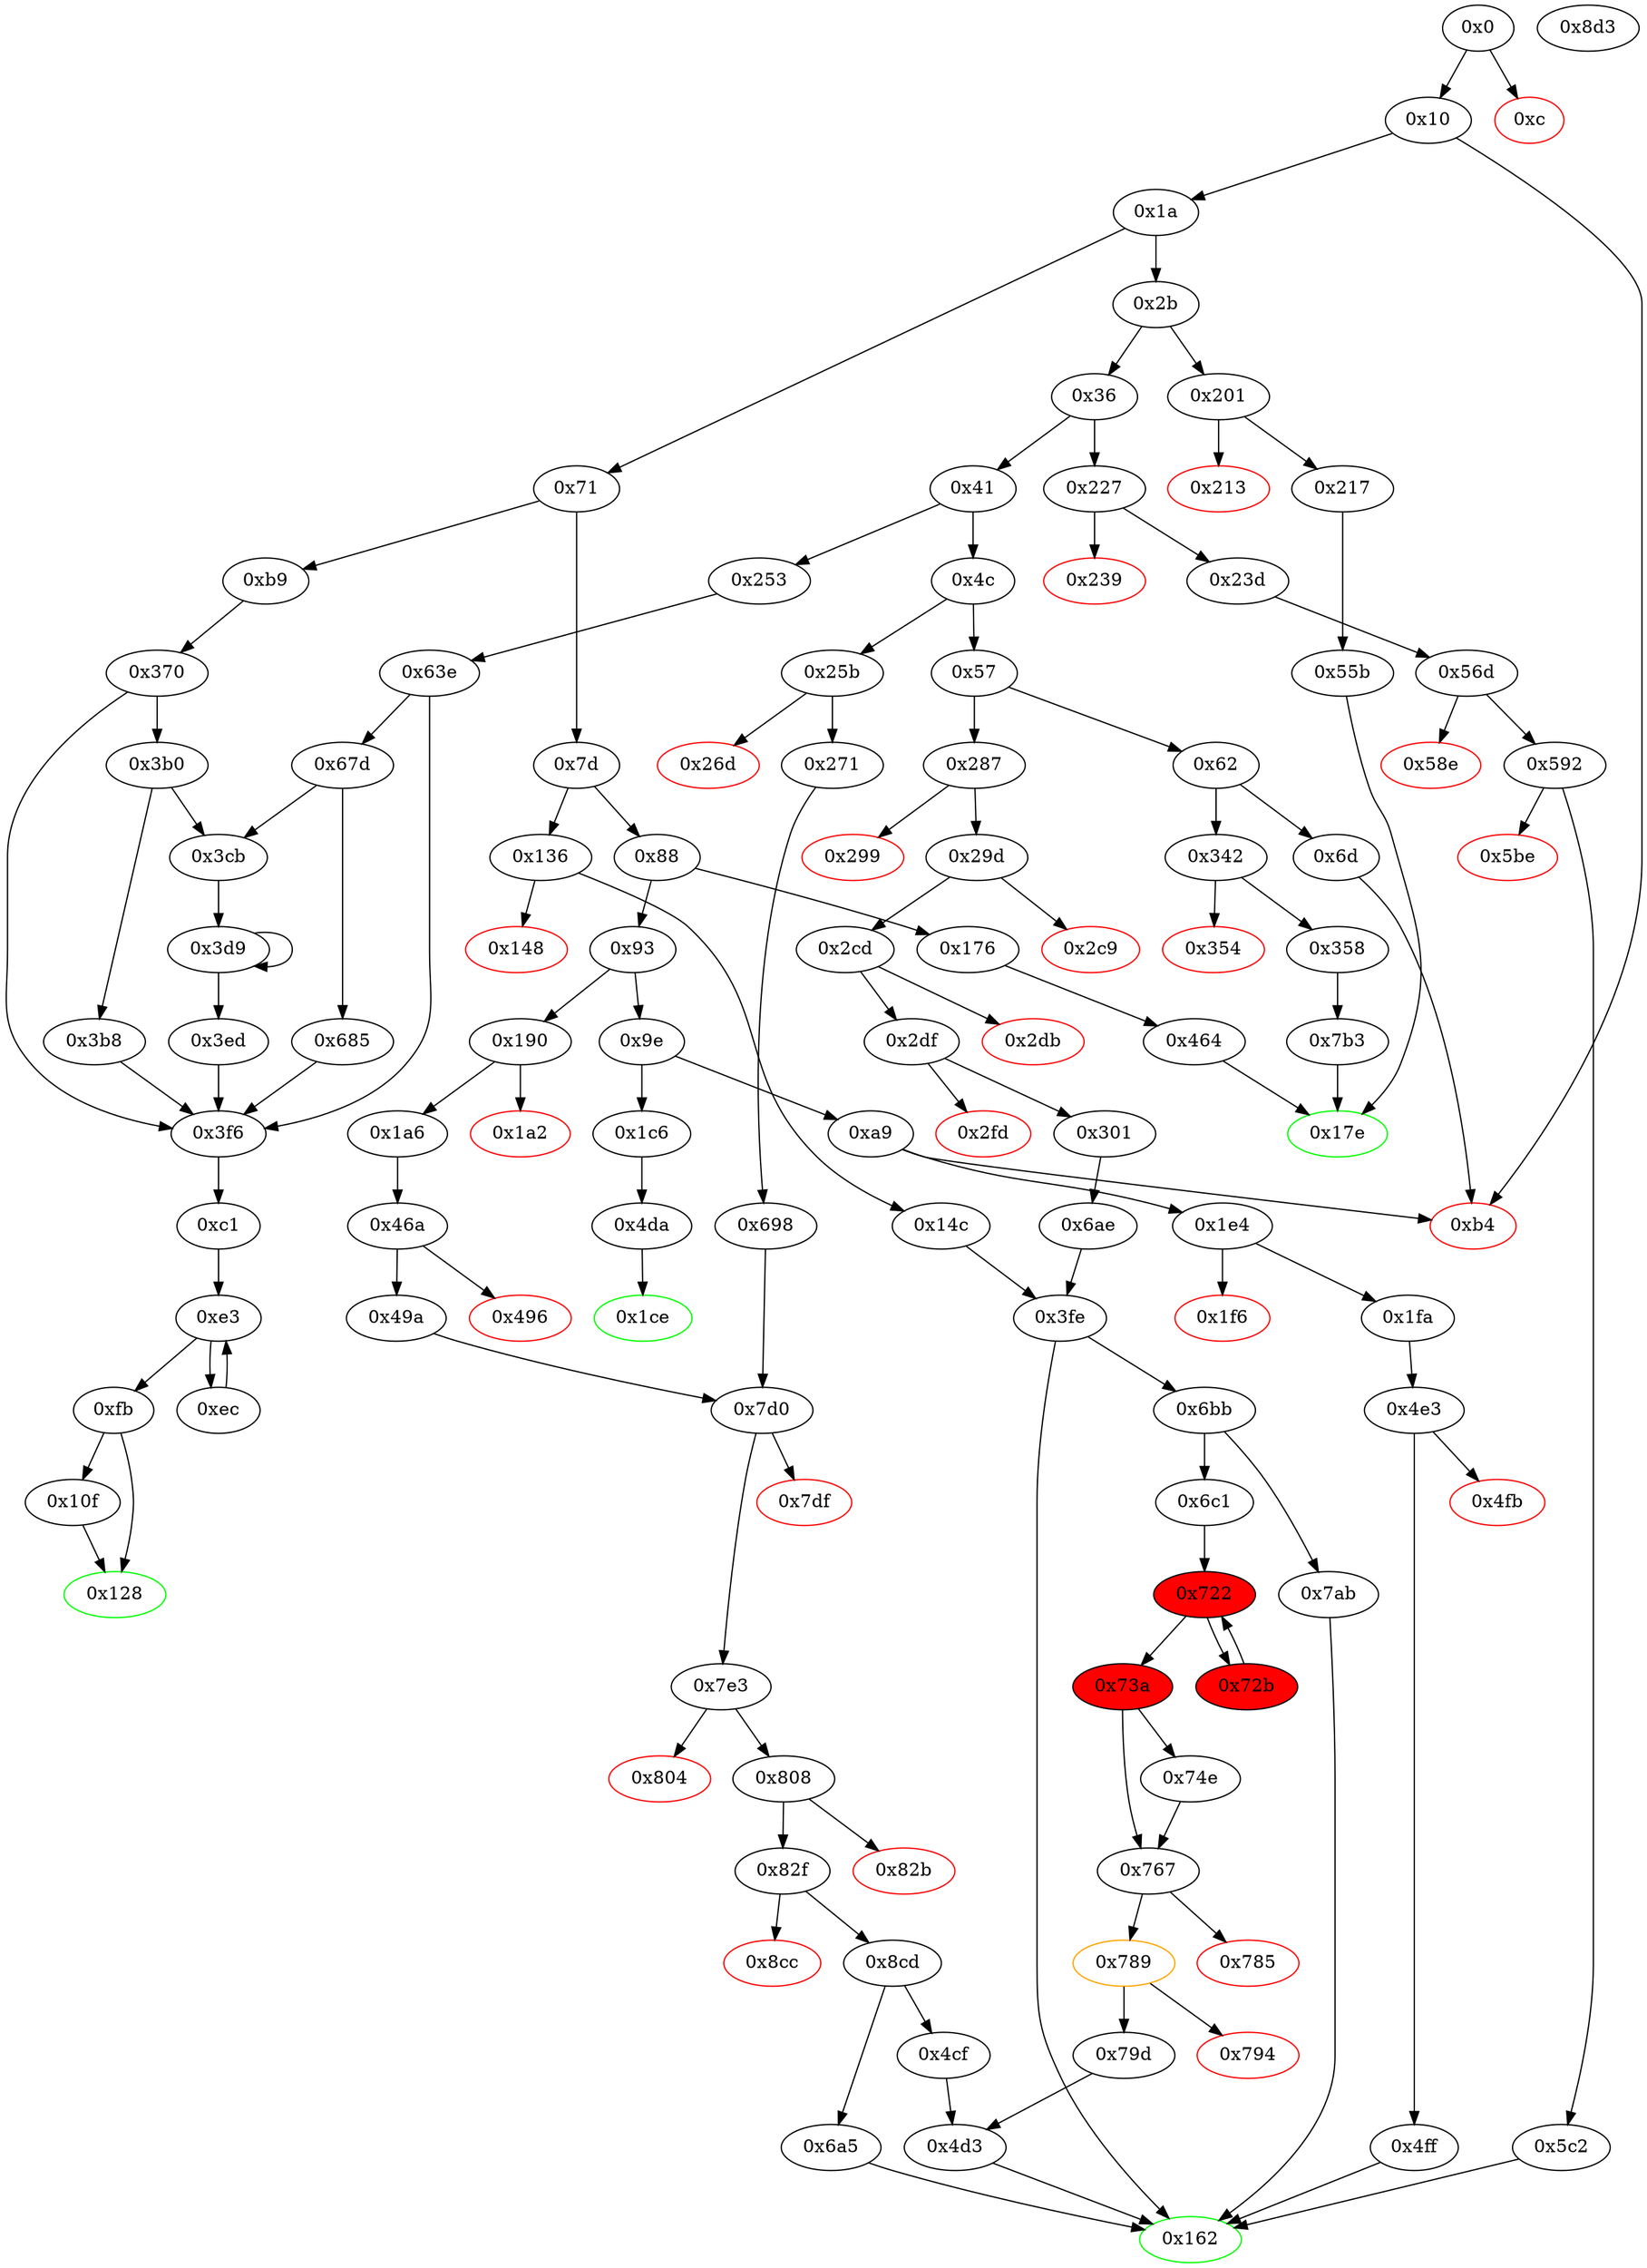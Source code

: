 digraph "" {
"0xb9" [fillcolor=white, id="0xb9", style=filled, tooltip="Block 0xb9\n[0xb9:0xc0]\n---\nPredecessors: [0x71]\nSuccessors: [0x370]\n---\n0xb9 JUMPDEST\n0xba PUSH2 0xc1\n0xbd PUSH2 0x370\n0xc0 JUMP\n---\n0xb9: JUMPDEST \n0xba: V55 = 0xc1\n0xbd: V56 = 0x370\n0xc0: JUMP 0x370\n---\nEntry stack: [V13]\nStack pops: 0\nStack additions: [0xc1]\nExit stack: [V13, 0xc1]\n\nDef sites:\nV13: {0x1a.0x1f}\n"];
"0x271" [fillcolor=white, id="0x271", style=filled, tooltip="Block 0x271\n[0x271:0x286]\n---\nPredecessors: [0x25b]\nSuccessors: [0x698]\n---\n0x271 JUMPDEST\n0x272 POP\n0x273 PUSH1 0x1\n0x275 PUSH1 0x1\n0x277 PUSH1 0xa0\n0x279 SHL\n0x27a SUB\n0x27b DUP2\n0x27c CALLDATALOAD\n0x27d AND\n0x27e SWAP1\n0x27f PUSH1 0x20\n0x281 ADD\n0x282 CALLDATALOAD\n0x283 PUSH2 0x698\n0x286 JUMP\n---\n0x271: JUMPDEST \n0x273: V224 = 0x1\n0x275: V225 = 0x1\n0x277: V226 = 0xa0\n0x279: V227 = SHL 0xa0 0x1\n0x27a: V228 = SUB 0x10000000000000000000000000000000000000000 0x1\n0x27c: V229 = CALLDATALOAD 0x4\n0x27d: V230 = AND V229 0xffffffffffffffffffffffffffffffffffffffff\n0x27f: V231 = 0x20\n0x281: V232 = ADD 0x20 0x4\n0x282: V233 = CALLDATALOAD 0x24\n0x283: V234 = 0x698\n0x286: JUMP 0x698\n---\nEntry stack: [V13, 0x162, 0x4, V218]\nStack pops: 2\nStack additions: [V230, V233]\nExit stack: [V13, 0x162, V230, V233]\n\nDef sites:\nV13: {0x1a.0x1f}\n0x162: {0x25b.0x25c}\n0x4: {0x25b.0x25f}\nV218: {0x25b.0x263}\n"];
"0x10" [fillcolor=white, id="0x10", style=filled, tooltip="Block 0x10\n[0x10:0x19]\n---\nPredecessors: [0x0]\nSuccessors: [0x1a, 0xb4]\n---\n0x10 JUMPDEST\n0x11 POP\n0x12 PUSH1 0x4\n0x14 CALLDATASIZE\n0x15 LT\n0x16 PUSH2 0xb4\n0x19 JUMPI\n---\n0x10: JUMPDEST \n0x12: V6 = 0x4\n0x14: V7 = CALLDATASIZE\n0x15: V8 = LT V7 0x4\n0x16: V9 = 0xb4\n0x19: JUMPI 0xb4 V8\n---\nEntry stack: [V2]\nStack pops: 1\nStack additions: []\nExit stack: []\n\nDef sites:\nV2: {0x0.0x5}\n"];
"0x58e" [color=red, fillcolor=white, id="0x58e", style=filled, tooltip="Block 0x58e\n[0x58e:0x591]\n---\nPredecessors: [0x56d]\nSuccessors: []\n---\n0x58e PUSH1 0x0\n0x590 DUP1\n0x591 REVERT\n---\n0x58e: V483 = 0x0\n0x591: REVERT 0x0 0x0\n---\nEntry stack: [V13, 0x162, V208, V211, 0x0]\nStack pops: 0\nStack additions: []\nExit stack: [V13, 0x162, V208, V211, 0x0]\n\nDef sites:\nV13: {0x1a.0x1f}\n0x162: {0x227.0x228}\nV208: {0x23d.0x249}\nV211: {0x23d.0x24e}\n0x0: {0x56d.0x578}\n"];
"0x0" [fillcolor=white, id="0x0", style=filled, tooltip="Block 0x0\n[0x0:0xb]\n---\nPredecessors: []\nSuccessors: [0xc, 0x10]\n---\n0x0 PUSH1 0x80\n0x2 PUSH1 0x40\n0x4 MSTORE\n0x5 CALLVALUE\n0x6 DUP1\n0x7 ISZERO\n0x8 PUSH2 0x10\n0xb JUMPI\n---\n0x0: V0 = 0x80\n0x2: V1 = 0x40\n0x4: M[0x40] = 0x80\n0x5: V2 = CALLVALUE\n0x7: V3 = ISZERO V2\n0x8: V4 = 0x10\n0xb: JUMPI 0x10 V3\n---\nEntry stack: []\nStack pops: 0\nStack additions: [V2]\nExit stack: [V2]\n\nDef sites:\n"];
"0x7b3" [fillcolor=white, id="0x7b3", style=filled, tooltip="Block 0x7b3\n[0x7b3:0x7cf]\n---\nPredecessors: [0x358]\nSuccessors: [0x17e]\n---\n0x7b3 JUMPDEST\n0x7b4 PUSH1 0x5\n0x7b6 PUSH1 0x20\n0x7b8 SWAP1\n0x7b9 DUP2\n0x7ba MSTORE\n0x7bb PUSH1 0x0\n0x7bd SWAP3\n0x7be DUP4\n0x7bf MSTORE\n0x7c0 PUSH1 0x40\n0x7c2 DUP1\n0x7c3 DUP5\n0x7c4 SHA3\n0x7c5 SWAP1\n0x7c6 SWAP2\n0x7c7 MSTORE\n0x7c8 SWAP1\n0x7c9 DUP3\n0x7ca MSTORE\n0x7cb SWAP1\n0x7cc SHA3\n0x7cd SLOAD\n0x7ce DUP2\n0x7cf JUMP\n---\n0x7b3: JUMPDEST \n0x7b4: V653 = 0x5\n0x7b6: V654 = 0x20\n0x7ba: M[0x20] = 0x5\n0x7bb: V655 = 0x0\n0x7bf: M[0x0] = V316\n0x7c0: V656 = 0x40\n0x7c4: V657 = SHA3 0x0 0x40\n0x7c7: M[0x20] = V657\n0x7ca: M[0x0] = V320\n0x7cc: V658 = SHA3 0x0 0x40\n0x7cd: V659 = S[V658]\n0x7cf: JUMP 0x17e\n---\nEntry stack: [V13, 0x17e, V316, V320]\nStack pops: 3\nStack additions: [S2, V659]\nExit stack: [V13, 0x17e, V659]\n\nDef sites:\nV13: {0x1a.0x1f}\n0x17e: {0x342.0x343}\nV316: {0x358.0x365}\nV320: {0x358.0x36b}\n"];
"0x29d" [fillcolor=white, id="0x29d", style=filled, tooltip="Block 0x29d\n[0x29d:0x2c8]\n---\nPredecessors: [0x287]\nSuccessors: [0x2c9, 0x2cd]\n---\n0x29d JUMPDEST\n0x29e PUSH1 0x1\n0x2a0 PUSH1 0x1\n0x2a2 PUSH1 0xa0\n0x2a4 SHL\n0x2a5 SUB\n0x2a6 DUP3\n0x2a7 CALLDATALOAD\n0x2a8 AND\n0x2a9 SWAP2\n0x2aa PUSH1 0x20\n0x2ac DUP2\n0x2ad ADD\n0x2ae CALLDATALOAD\n0x2af SWAP2\n0x2b0 DUP2\n0x2b1 ADD\n0x2b2 SWAP1\n0x2b3 PUSH1 0x60\n0x2b5 DUP2\n0x2b6 ADD\n0x2b7 PUSH1 0x40\n0x2b9 DUP3\n0x2ba ADD\n0x2bb CALLDATALOAD\n0x2bc PUSH5 0x100000000\n0x2c2 DUP2\n0x2c3 GT\n0x2c4 ISZERO\n0x2c5 PUSH2 0x2cd\n0x2c8 JUMPI\n---\n0x29d: JUMPDEST \n0x29e: V244 = 0x1\n0x2a0: V245 = 0x1\n0x2a2: V246 = 0xa0\n0x2a4: V247 = SHL 0xa0 0x1\n0x2a5: V248 = SUB 0x10000000000000000000000000000000000000000 0x1\n0x2a7: V249 = CALLDATALOAD 0x4\n0x2a8: V250 = AND V249 0xffffffffffffffffffffffffffffffffffffffff\n0x2aa: V251 = 0x20\n0x2ad: V252 = ADD 0x4 0x20\n0x2ae: V253 = CALLDATALOAD 0x24\n0x2b1: V254 = ADD 0x4 V238\n0x2b3: V255 = 0x60\n0x2b6: V256 = ADD 0x4 0x60\n0x2b7: V257 = 0x40\n0x2ba: V258 = ADD 0x4 0x40\n0x2bb: V259 = CALLDATALOAD 0x44\n0x2bc: V260 = 0x100000000\n0x2c3: V261 = GT V259 0x100000000\n0x2c4: V262 = ISZERO V261\n0x2c5: V263 = 0x2cd\n0x2c8: JUMPI 0x2cd V262\n---\nEntry stack: [V13, 0x162, 0x4, V238]\nStack pops: 2\nStack additions: [V250, V253, V254, S1, 0x64, V259]\nExit stack: [V13, 0x162, V250, V253, V254, 0x4, 0x64, V259]\n\nDef sites:\nV13: {0x1a.0x1f}\n0x162: {0x287.0x288}\n0x4: {0x287.0x28b}\nV238: {0x287.0x28f}\n"];
"0x6c1" [fillcolor=white, id="0x6c1", style=filled, tooltip="Block 0x6c1\n[0x6c1:0x721]\n---\nPredecessors: [0x6bb]\nSuccessors: [0x722]\n---\n0x6c1 PUSH1 0x40\n0x6c3 MLOAD\n0x6c4 PUSH4 0x8f4ffcb1\n0x6c9 PUSH1 0xe0\n0x6cb SHL\n0x6cc DUP2\n0x6cd MSTORE\n0x6ce CALLER\n0x6cf PUSH1 0x4\n0x6d1 DUP3\n0x6d2 ADD\n0x6d3 DUP2\n0x6d4 DUP2\n0x6d5 MSTORE\n0x6d6 PUSH1 0x24\n0x6d8 DUP4\n0x6d9 ADD\n0x6da DUP8\n0x6db SWAP1\n0x6dc MSTORE\n0x6dd ADDRESS\n0x6de PUSH1 0x44\n0x6e0 DUP5\n0x6e1 ADD\n0x6e2 DUP2\n0x6e3 SWAP1\n0x6e4 MSTORE\n0x6e5 PUSH1 0x80\n0x6e7 PUSH1 0x64\n0x6e9 DUP6\n0x6ea ADD\n0x6eb SWAP1\n0x6ec DUP2\n0x6ed MSTORE\n0x6ee DUP8\n0x6ef MLOAD\n0x6f0 PUSH1 0x84\n0x6f2 DUP7\n0x6f3 ADD\n0x6f4 MSTORE\n0x6f5 DUP8\n0x6f6 MLOAD\n0x6f7 PUSH1 0x1\n0x6f9 PUSH1 0x1\n0x6fb PUSH1 0xa0\n0x6fd SHL\n0x6fe SUB\n0x6ff DUP8\n0x700 AND\n0x701 SWAP6\n0x702 PUSH4 0x8f4ffcb1\n0x707 SWAP6\n0x708 SWAP5\n0x709 DUP12\n0x70a SWAP5\n0x70b SWAP4\n0x70c DUP12\n0x70d SWAP4\n0x70e SWAP2\n0x70f SWAP3\n0x710 SWAP1\n0x711 SWAP2\n0x712 PUSH1 0xa4\n0x714 SWAP1\n0x715 SWAP2\n0x716 ADD\n0x717 SWAP1\n0x718 PUSH1 0x20\n0x71a DUP6\n0x71b ADD\n0x71c SWAP1\n0x71d DUP1\n0x71e DUP4\n0x71f DUP4\n0x720 PUSH1 0x0\n---\n0x6c1: V574 = 0x40\n0x6c3: V575 = M[0x40]\n0x6c4: V576 = 0x8f4ffcb1\n0x6c9: V577 = 0xe0\n0x6cb: V578 = SHL 0xe0 0x8f4ffcb1\n0x6cd: M[V575] = 0x8f4ffcb100000000000000000000000000000000000000000000000000000000\n0x6ce: V579 = CALLER\n0x6cf: V580 = 0x4\n0x6d2: V581 = ADD V575 0x4\n0x6d5: M[V581] = V579\n0x6d6: V582 = 0x24\n0x6d9: V583 = ADD V575 0x24\n0x6dc: M[V583] = V253\n0x6dd: V584 = ADDRESS\n0x6de: V585 = 0x44\n0x6e1: V586 = ADD V575 0x44\n0x6e4: M[V586] = V584\n0x6e5: V587 = 0x80\n0x6e7: V588 = 0x64\n0x6ea: V589 = ADD V575 0x64\n0x6ed: M[V589] = 0x80\n0x6ef: V590 = M[V293]\n0x6f0: V591 = 0x84\n0x6f3: V592 = ADD V575 0x84\n0x6f4: M[V592] = V590\n0x6f6: V593 = M[V293]\n0x6f7: V594 = 0x1\n0x6f9: V595 = 0x1\n0x6fb: V596 = 0xa0\n0x6fd: V597 = SHL 0xa0 0x1\n0x6fe: V598 = SUB 0x10000000000000000000000000000000000000000 0x1\n0x700: V599 = AND S0 0xffffffffffffffffffffffffffffffffffffffff\n0x702: V600 = 0x8f4ffcb1\n0x712: V601 = 0xa4\n0x716: V602 = ADD V575 0xa4\n0x718: V603 = 0x20\n0x71b: V604 = ADD V293 0x20\n0x720: V605 = 0x0\n---\nEntry stack: [V13, 0x162, V250, V253, V293, 0x0, S0]\nStack pops: 4\nStack additions: [S3, S2, S1, S0, V599, 0x8f4ffcb1, V579, S3, V584, S2, V581, V589, V602, V604, V593, V593, V602, V604, 0x0]\nExit stack: [V13, 0x162, V250, V253, V293, 0x0, S0, V599, 0x8f4ffcb1, V579, V253, V584, V293, V581, V589, V602, V604, V593, V593, V602, V604, 0x0]\n\nDef sites:\nV13: {0x1a.0x1f}\n0x162: {0x287.0x288}\nV250: {0x29d.0x2a8}\nV253: {0x29d.0x2ae}\nV293: {0x301.0x314}\n0x0: {0x6ae.0x6af}\nS0: {0x1a.0x1f, 0x29d.0x2a8}\n"];
"0x3b8" [fillcolor=white, id="0x3b8", style=filled, tooltip="Block 0x3b8\n[0x3b8:0x3ca]\n---\nPredecessors: [0x3b0]\nSuccessors: [0x3f6]\n---\n0x3b8 PUSH2 0x100\n0x3bb DUP1\n0x3bc DUP4\n0x3bd SLOAD\n0x3be DIV\n0x3bf MUL\n0x3c0 DUP4\n0x3c1 MSTORE\n0x3c2 SWAP2\n0x3c3 PUSH1 0x20\n0x3c5 ADD\n0x3c6 SWAP2\n0x3c7 PUSH2 0x3f6\n0x3ca JUMP\n---\n0x3b8: V350 = 0x100\n0x3bd: V351 = S[0x0]\n0x3be: V352 = DIV V351 0x100\n0x3bf: V353 = MUL V352 0x100\n0x3c1: M[V344] = V353\n0x3c3: V354 = 0x20\n0x3c5: V355 = ADD 0x20 V344\n0x3c7: V356 = 0x3f6\n0x3ca: JUMP 0x3f6\n---\nEntry stack: [V13, 0xc1, V325, 0x0, V337, V344, 0x0, V337]\nStack pops: 3\nStack additions: [V355, S1, S0]\nExit stack: [V13, 0xc1, V325, 0x0, V337, V355, 0x0, V337]\n\nDef sites:\nV13: {0x1a.0x1f}\n0xc1: {0xb9.0xba}\nV325: {0x370.0x378}\n0x0: {0x370.0x371}\nV337: {0x370.0x390}\nV344: {0x370.0x3a7}\n0x0: {0x370.0x371}\nV337: {0x370.0x390}\n"];
"0x358" [fillcolor=white, id="0x358", style=filled, tooltip="Block 0x358\n[0x358:0x36f]\n---\nPredecessors: [0x342]\nSuccessors: [0x7b3]\n---\n0x358 JUMPDEST\n0x359 POP\n0x35a PUSH1 0x1\n0x35c PUSH1 0x1\n0x35e PUSH1 0xa0\n0x360 SHL\n0x361 SUB\n0x362 DUP2\n0x363 CALLDATALOAD\n0x364 DUP2\n0x365 AND\n0x366 SWAP2\n0x367 PUSH1 0x20\n0x369 ADD\n0x36a CALLDATALOAD\n0x36b AND\n0x36c PUSH2 0x7b3\n0x36f JUMP\n---\n0x358: JUMPDEST \n0x35a: V310 = 0x1\n0x35c: V311 = 0x1\n0x35e: V312 = 0xa0\n0x360: V313 = SHL 0xa0 0x1\n0x361: V314 = SUB 0x10000000000000000000000000000000000000000 0x1\n0x363: V315 = CALLDATALOAD 0x4\n0x365: V316 = AND 0xffffffffffffffffffffffffffffffffffffffff V315\n0x367: V317 = 0x20\n0x369: V318 = ADD 0x20 0x4\n0x36a: V319 = CALLDATALOAD 0x24\n0x36b: V320 = AND V319 0xffffffffffffffffffffffffffffffffffffffff\n0x36c: V321 = 0x7b3\n0x36f: JUMP 0x7b3\n---\nEntry stack: [V13, 0x17e, 0x4, V304]\nStack pops: 2\nStack additions: [V316, V320]\nExit stack: [V13, 0x17e, V316, V320]\n\nDef sites:\nV13: {0x1a.0x1f}\n0x17e: {0x342.0x343}\n0x4: {0x342.0x346}\nV304: {0x342.0x34a}\n"];
"0x1a" [fillcolor=white, id="0x1a", style=filled, tooltip="Block 0x1a\n[0x1a:0x2a]\n---\nPredecessors: [0x10]\nSuccessors: [0x2b, 0x71]\n---\n0x1a PUSH1 0x0\n0x1c CALLDATALOAD\n0x1d PUSH1 0xe0\n0x1f SHR\n0x20 DUP1\n0x21 PUSH4 0x70a08231\n0x26 GT\n0x27 PUSH2 0x71\n0x2a JUMPI\n---\n0x1a: V10 = 0x0\n0x1c: V11 = CALLDATALOAD 0x0\n0x1d: V12 = 0xe0\n0x1f: V13 = SHR 0xe0 V11\n0x21: V14 = 0x70a08231\n0x26: V15 = GT 0x70a08231 V13\n0x27: V16 = 0x71\n0x2a: JUMPI 0x71 V15\n---\nEntry stack: []\nStack pops: 0\nStack additions: [V13]\nExit stack: [V13]\n\nDef sites:\n"];
"0x464" [fillcolor=white, id="0x464", style=filled, tooltip="Block 0x464\n[0x464:0x469]\n---\nPredecessors: [0x176]\nSuccessors: [0x17e]\n---\n0x464 JUMPDEST\n0x465 PUSH1 0x3\n0x467 SLOAD\n0x468 DUP2\n0x469 JUMP\n---\n0x464: JUMPDEST \n0x465: V392 = 0x3\n0x467: V393 = S[0x3]\n0x469: JUMP 0x17e\n---\nEntry stack: [V13, 0x17e]\nStack pops: 1\nStack additions: [S0, V393]\nExit stack: [V13, 0x17e, V393]\n\nDef sites:\nV13: {0x1a.0x1f}\n0x17e: {0x176.0x177}\n"];
"0x685" [fillcolor=white, id="0x685", style=filled, tooltip="Block 0x685\n[0x685:0x697]\n---\nPredecessors: [0x67d]\nSuccessors: [0x3f6]\n---\n0x685 PUSH2 0x100\n0x688 DUP1\n0x689 DUP4\n0x68a SLOAD\n0x68b DIV\n0x68c MUL\n0x68d DUP4\n0x68e MSTORE\n0x68f SWAP2\n0x690 PUSH1 0x20\n0x692 ADD\n0x693 SWAP2\n0x694 PUSH2 0x3f6\n0x697 JUMP\n---\n0x685: V557 = 0x100\n0x68a: V558 = S[0x1]\n0x68b: V559 = DIV V558 0x100\n0x68c: V560 = MUL V559 0x100\n0x68e: M[V551] = V560\n0x690: V561 = 0x20\n0x692: V562 = ADD 0x20 V551\n0x694: V563 = 0x3f6\n0x697: JUMP 0x3f6\n---\nEntry stack: [V13, 0xc1, V533, 0x1, V544, V551, 0x1, V544]\nStack pops: 3\nStack additions: [V562, S1, S0]\nExit stack: [V13, 0xc1, V533, 0x1, V544, V562, 0x1, V544]\n\nDef sites:\nV13: {0x1a.0x1f}\n0xc1: {0x253.0x254}\nV533: {0x63e.0x646}\n0x1: {0x63e.0x63f}\nV544: {0x63e.0x65d}\nV551: {0x63e.0x674}\n0x1: {0x63e.0x63f}\nV544: {0x63e.0x65d}\n"];
"0x1a2" [color=red, fillcolor=white, id="0x1a2", style=filled, tooltip="Block 0x1a2\n[0x1a2:0x1a5]\n---\nPredecessors: [0x190]\nSuccessors: []\n---\n0x1a2 PUSH1 0x0\n0x1a4 DUP1\n0x1a5 REVERT\n---\n0x1a2: V139 = 0x0\n0x1a5: REVERT 0x0 0x0\n---\nEntry stack: [V13, 0x162, 0x4, V134]\nStack pops: 0\nStack additions: []\nExit stack: [V13, 0x162, 0x4, V134]\n\nDef sites:\nV13: {0x1a.0x1f}\n0x162: {0x190.0x191}\n0x4: {0x190.0x194}\nV134: {0x190.0x198}\n"];
"0x1e4" [fillcolor=white, id="0x1e4", style=filled, tooltip="Block 0x1e4\n[0x1e4:0x1f5]\n---\nPredecessors: [0xa9]\nSuccessors: [0x1f6, 0x1fa]\n---\n0x1e4 JUMPDEST\n0x1e5 PUSH2 0x162\n0x1e8 PUSH1 0x4\n0x1ea DUP1\n0x1eb CALLDATASIZE\n0x1ec SUB\n0x1ed PUSH1 0x20\n0x1ef DUP2\n0x1f0 LT\n0x1f1 ISZERO\n0x1f2 PUSH2 0x1fa\n0x1f5 JUMPI\n---\n0x1e4: JUMPDEST \n0x1e5: V165 = 0x162\n0x1e8: V166 = 0x4\n0x1eb: V167 = CALLDATASIZE\n0x1ec: V168 = SUB V167 0x4\n0x1ed: V169 = 0x20\n0x1f0: V170 = LT V168 0x20\n0x1f1: V171 = ISZERO V170\n0x1f2: V172 = 0x1fa\n0x1f5: JUMPI 0x1fa V171\n---\nEntry stack: [V13]\nStack pops: 0\nStack additions: [0x162, 0x4, V168]\nExit stack: [V13, 0x162, 0x4, V168]\n\nDef sites:\nV13: {0x1a.0x1f}\n"];
"0x6d" [fillcolor=white, id="0x6d", style=filled, tooltip="Block 0x6d\n[0x6d:0x70]\n---\nPredecessors: [0x62]\nSuccessors: [0xb4]\n---\n0x6d PUSH2 0xb4\n0x70 JUMP\n---\n0x6d: V35 = 0xb4\n0x70: JUMP 0xb4\n---\nEntry stack: [V13]\nStack pops: 0\nStack additions: []\nExit stack: [V13]\n\nDef sites:\nV13: {0x1a.0x1f}\n"];
"0x74e" [fillcolor=white, id="0x74e", style=filled, tooltip="Block 0x74e\n[0x74e:0x766]\n---\nPredecessors: [0x73a]\nSuccessors: [0x767]\n---\n0x74e DUP1\n0x74f DUP3\n0x750 SUB\n0x751 DUP1\n0x752 MLOAD\n0x753 PUSH1 0x1\n0x755 DUP4\n0x756 PUSH1 0x20\n0x758 SUB\n0x759 PUSH2 0x100\n0x75c EXP\n0x75d SUB\n0x75e NOT\n0x75f AND\n0x760 DUP2\n0x761 MSTORE\n0x762 PUSH1 0x20\n0x764 ADD\n0x765 SWAP2\n0x766 POP\n---\n0x750: V620 = SUB V615 V617\n0x752: V621 = M[V620]\n0x753: V622 = 0x1\n0x756: V623 = 0x20\n0x758: V624 = SUB 0x20 V617\n0x759: V625 = 0x100\n0x75c: V626 = EXP 0x100 V624\n0x75d: V627 = SUB V626 0x1\n0x75e: V628 = NOT V627\n0x75f: V629 = AND V628 V621\n0x761: M[V620] = V629\n0x762: V630 = 0x20\n0x764: V631 = ADD 0x20 V620\n---\nEntry stack: [V13, 0x162, V250, V253, V293, 0x0, S10, V599, 0x8f4ffcb1, V579, V253, V584, V293, V581, V589, V615, V617]\nStack pops: 2\nStack additions: [V631, S0]\nExit stack: [V13, 0x162, V250, V253, V293, 0x0, S10, V599, 0x8f4ffcb1, V579, V253, V584, V293, V581, V589, V631, V617]\n\nDef sites:\nV13: {0x1a.0x1f}\n0x162: {0x287.0x288}\nV250: {0x29d.0x2a8}\nV253: {0x29d.0x2ae}\nV293: {0x301.0x314}\n0x0: {0x6ae.0x6af}\nS10: {0x1a.0x1f, 0x29d.0x2a8}\nV599: {0x6c1.0x700}\n0x8f4ffcb1: {0x6c1.0x702}\nV579: {0x6c1.0x6ce}\nV253: {0x29d.0x2ae}\nV584: {0x6c1.0x6dd}\nV293: {0x301.0x314}\nV581: {0x6c1.0x6d2}\nV589: {0x6c1.0x6ea}\nV615: {0x73a.0x743}\nV617: {0x73a.0x747}\n"];
"0x82f" [fillcolor=white, id="0x82f", style=filled, tooltip="Block 0x82f\n[0x82f:0x8cb]\n---\nPredecessors: [0x808]\nSuccessors: [0x8cc, 0x8cd]\n---\n0x82f JUMPDEST\n0x830 PUSH1 0x1\n0x832 PUSH1 0x1\n0x834 PUSH1 0xa0\n0x836 SHL\n0x837 SUB\n0x838 DUP1\n0x839 DUP4\n0x83a AND\n0x83b PUSH1 0x0\n0x83d DUP2\n0x83e DUP2\n0x83f MSTORE\n0x840 PUSH1 0x4\n0x842 PUSH1 0x20\n0x844 SWAP1\n0x845 DUP2\n0x846 MSTORE\n0x847 PUSH1 0x40\n0x849 DUP1\n0x84a DUP4\n0x84b SHA3\n0x84c DUP1\n0x84d SLOAD\n0x84e SWAP6\n0x84f DUP10\n0x850 AND\n0x851 DUP1\n0x852 DUP6\n0x853 MSTORE\n0x854 DUP3\n0x855 DUP6\n0x856 SHA3\n0x857 DUP1\n0x858 SLOAD\n0x859 DUP10\n0x85a DUP2\n0x85b SUB\n0x85c SWAP1\n0x85d SWAP2\n0x85e SSTORE\n0x85f SWAP5\n0x860 DUP7\n0x861 SWAP1\n0x862 MSTORE\n0x863 DUP2\n0x864 SLOAD\n0x865 DUP9\n0x866 ADD\n0x867 SWAP1\n0x868 SWAP2\n0x869 SSTORE\n0x86a DUP2\n0x86b MLOAD\n0x86c DUP8\n0x86d DUP2\n0x86e MSTORE\n0x86f SWAP2\n0x870 MLOAD\n0x871 SWAP4\n0x872 SWAP1\n0x873 SWAP6\n0x874 ADD\n0x875 SWAP5\n0x876 SWAP3\n0x877 PUSH32 0xddf252ad1be2c89b69c2b068fc378daa952ba7f163c4a11628f55a4df523b3ef\n0x898 SWAP3\n0x899 SWAP2\n0x89a DUP2\n0x89b SWAP1\n0x89c SUB\n0x89d SWAP1\n0x89e SWAP2\n0x89f ADD\n0x8a0 SWAP1\n0x8a1 LOG3\n0x8a2 PUSH1 0x1\n0x8a4 PUSH1 0x1\n0x8a6 PUSH1 0xa0\n0x8a8 SHL\n0x8a9 SUB\n0x8aa DUP1\n0x8ab DUP5\n0x8ac AND\n0x8ad PUSH1 0x0\n0x8af SWAP1\n0x8b0 DUP2\n0x8b1 MSTORE\n0x8b2 PUSH1 0x4\n0x8b4 PUSH1 0x20\n0x8b6 MSTORE\n0x8b7 PUSH1 0x40\n0x8b9 DUP1\n0x8ba DUP3\n0x8bb SHA3\n0x8bc SLOAD\n0x8bd SWAP3\n0x8be DUP8\n0x8bf AND\n0x8c0 DUP3\n0x8c1 MSTORE\n0x8c2 SWAP1\n0x8c3 SHA3\n0x8c4 SLOAD\n0x8c5 ADD\n0x8c6 DUP2\n0x8c7 EQ\n0x8c8 PUSH2 0x8cd\n0x8cb JUMPI\n---\n0x82f: JUMPDEST \n0x830: V701 = 0x1\n0x832: V702 = 0x1\n0x834: V703 = 0xa0\n0x836: V704 = SHL 0xa0 0x1\n0x837: V705 = SUB 0x10000000000000000000000000000000000000000 0x1\n0x83a: V706 = AND S1 0xffffffffffffffffffffffffffffffffffffffff\n0x83b: V707 = 0x0\n0x83f: M[0x0] = V706\n0x840: V708 = 0x4\n0x842: V709 = 0x20\n0x846: M[0x20] = 0x4\n0x847: V710 = 0x40\n0x84b: V711 = SHA3 0x0 0x40\n0x84d: V712 = S[V711]\n0x850: V713 = AND S2 0xffffffffffffffffffffffffffffffffffffffff\n0x853: M[0x0] = V713\n0x856: V714 = SHA3 0x0 0x40\n0x858: V715 = S[V714]\n0x85b: V716 = SUB V715 S0\n0x85e: S[V714] = V716\n0x862: M[0x0] = V706\n0x864: V717 = S[V711]\n0x866: V718 = ADD S0 V717\n0x869: S[V711] = V718\n0x86b: V719 = M[0x40]\n0x86e: M[V719] = S0\n0x870: V720 = M[0x40]\n0x874: V721 = ADD V712 V715\n0x877: V722 = 0xddf252ad1be2c89b69c2b068fc378daa952ba7f163c4a11628f55a4df523b3ef\n0x89c: V723 = SUB V719 V720\n0x89f: V724 = ADD 0x20 V723\n0x8a1: LOG V720 V724 0xddf252ad1be2c89b69c2b068fc378daa952ba7f163c4a11628f55a4df523b3ef V713 V706\n0x8a2: V725 = 0x1\n0x8a4: V726 = 0x1\n0x8a6: V727 = 0xa0\n0x8a8: V728 = SHL 0xa0 0x1\n0x8a9: V729 = SUB 0x10000000000000000000000000000000000000000 0x1\n0x8ac: V730 = AND S1 0xffffffffffffffffffffffffffffffffffffffff\n0x8ad: V731 = 0x0\n0x8b1: M[0x0] = V730\n0x8b2: V732 = 0x4\n0x8b4: V733 = 0x20\n0x8b6: M[0x20] = 0x4\n0x8b7: V734 = 0x40\n0x8bb: V735 = SHA3 0x0 0x40\n0x8bc: V736 = S[V735]\n0x8bf: V737 = AND S2 0xffffffffffffffffffffffffffffffffffffffff\n0x8c1: M[0x0] = V737\n0x8c3: V738 = SHA3 0x0 0x40\n0x8c4: V739 = S[V738]\n0x8c5: V740 = ADD V739 V736\n0x8c7: V741 = EQ V721 V740\n0x8c8: V742 = 0x8cd\n0x8cb: JUMPI 0x8cd V741\n---\nEntry stack: [V13, S8, S7, S6, S5, 0x0, {0x4cf, 0x6a5}, S2, S1, S0]\nStack pops: 3\nStack additions: [S2, S1, S0, V721]\nExit stack: [V13, S8, S7, S6, S5, 0x0, {0x4cf, 0x6a5}, S2, S1, S0, V721]\n\nDef sites:\nV13: {0x1a.0x1f}\nS8: {0x190.0x191, 0x1a.0x1f}\nS7: {0x25b.0x25c, 0x1a6.0x1b3}\nS6: {0x271.0x27d, 0x1a6.0x1bc}\nS5: {0x271.0x282, 0x1a6.0x1c1}\n0x0: {0x698.0x699, 0x46a.0x475}\n{0x4cf, 0x6a5}: {0x698.0x69b, 0x49a.0x4c5}\nS2: {0x698.0x69e, 0x1a6.0x1b3}\nS1: {0x271.0x27d, 0x1a6.0x1bc}\nS0: {0x271.0x282, 0x1a6.0x1c1}\n"];
"0xe3" [fillcolor=white, id="0xe3", style=filled, tooltip="Block 0xe3\n[0xe3:0xeb]\n---\nPredecessors: [0xc1, 0xec]\nSuccessors: [0xec, 0xfb]\n---\n0xe3 JUMPDEST\n0xe4 DUP4\n0xe5 DUP2\n0xe6 LT\n0xe7 ISZERO\n0xe8 PUSH2 0xfb\n0xeb JUMPI\n---\n0xe3: JUMPDEST \n0xe6: V66 = LT S0 V62\n0xe7: V67 = ISZERO V66\n0xe8: V68 = 0xfb\n0xeb: JUMPI 0xfb V67\n---\nEntry stack: [V13, 0xc1, S9, V58, V58, V63, V64, V62, V62, V63, V64, S0]\nStack pops: 4\nStack additions: [S3, S2, S1, S0]\nExit stack: [V13, 0xc1, S9, V58, V58, V63, V64, V62, V62, V63, V64, S0]\n\nDef sites:\nV13: {0x1a.0x1f}\n0xc1: {0xb9.0xba, 0x253.0x254}\nS9: {0x370.0x378, 0x63e.0x646}\nV58: {0xc1.0xc5}\nV58: {0xc1.0xc5}\nV63: {0xc1.0xd9}\nV64: {0xc1.0xdc}\nV62: {0xc1.0xd2}\nV62: {0xc1.0xd2}\nV63: {0xc1.0xd9}\nV64: {0xc1.0xdc}\nS0: {0xc1.0xe1, 0xec.0xf6}\n"];
"0x3ed" [fillcolor=white, id="0x3ed", style=filled, tooltip="Block 0x3ed\n[0x3ed:0x3f5]\n---\nPredecessors: [0x3d9]\nSuccessors: [0x3f6]\n---\n0x3ed DUP3\n0x3ee SWAP1\n0x3ef SUB\n0x3f0 PUSH1 0x1f\n0x3f2 AND\n0x3f3 DUP3\n0x3f4 ADD\n0x3f5 SWAP2\n---\n0x3ef: V369 = SUB V366 V357\n0x3f0: V370 = 0x1f\n0x3f2: V371 = AND 0x1f V369\n0x3f4: V372 = ADD V357 V371\n---\nEntry stack: [V13, 0xc1, S5, {0x0, 0x1}, S3, V357, V364, V366]\nStack pops: 3\nStack additions: [V372, S1, S2]\nExit stack: [V13, 0xc1, S5, {0x0, 0x1}, S3, V372, V364, V357]\n\nDef sites:\nV13: {0x1a.0x1f}\n0xc1: {0xb9.0xba, 0x253.0x254}\nS5: {0x370.0x378, 0x63e.0x646}\n{0x0, 0x1}: {0x370.0x371, 0x63e.0x63f}\nS3: {0x370.0x390, 0x63e.0x65d}\nV357: {0x3cb.0x3cd}\nV364: {0x3d9.0x3e1}\nV366: {0x3d9.0x3e5}\n"];
"0x148" [color=red, fillcolor=white, id="0x148", style=filled, tooltip="Block 0x148\n[0x148:0x14b]\n---\nPredecessors: [0x136]\nSuccessors: []\n---\n0x148 PUSH1 0x0\n0x14a DUP1\n0x14b REVERT\n---\n0x148: V103 = 0x0\n0x14b: REVERT 0x0 0x0\n---\nEntry stack: [V13, 0x162, 0x4, V98]\nStack pops: 0\nStack additions: []\nExit stack: [V13, 0x162, 0x4, V98]\n\nDef sites:\nV13: {0x1a.0x1f}\n0x162: {0x136.0x137}\n0x4: {0x136.0x13a}\nV98: {0x136.0x13e}\n"];
"0x46a" [fillcolor=white, id="0x46a", style=filled, tooltip="Block 0x46a\n[0x46a:0x495]\n---\nPredecessors: [0x1a6]\nSuccessors: [0x496, 0x49a]\n---\n0x46a JUMPDEST\n0x46b PUSH1 0x1\n0x46d PUSH1 0x1\n0x46f PUSH1 0xa0\n0x471 SHL\n0x472 SUB\n0x473 DUP4\n0x474 AND\n0x475 PUSH1 0x0\n0x477 SWAP1\n0x478 DUP2\n0x479 MSTORE\n0x47a PUSH1 0x5\n0x47c PUSH1 0x20\n0x47e SWAP1\n0x47f DUP2\n0x480 MSTORE\n0x481 PUSH1 0x40\n0x483 DUP1\n0x484 DUP4\n0x485 SHA3\n0x486 CALLER\n0x487 DUP5\n0x488 MSTORE\n0x489 SWAP1\n0x48a SWAP2\n0x48b MSTORE\n0x48c DUP2\n0x48d SHA3\n0x48e SLOAD\n0x48f DUP3\n0x490 GT\n0x491 ISZERO\n0x492 PUSH2 0x49a\n0x495 JUMPI\n---\n0x46a: JUMPDEST \n0x46b: V394 = 0x1\n0x46d: V395 = 0x1\n0x46f: V396 = 0xa0\n0x471: V397 = SHL 0xa0 0x1\n0x472: V398 = SUB 0x10000000000000000000000000000000000000000 0x1\n0x474: V399 = AND V146 0xffffffffffffffffffffffffffffffffffffffff\n0x475: V400 = 0x0\n0x479: M[0x0] = V399\n0x47a: V401 = 0x5\n0x47c: V402 = 0x20\n0x480: M[0x20] = 0x5\n0x481: V403 = 0x40\n0x485: V404 = SHA3 0x0 0x40\n0x486: V405 = CALLER\n0x488: M[0x0] = V405\n0x48b: M[0x20] = V404\n0x48d: V406 = SHA3 0x0 0x40\n0x48e: V407 = S[V406]\n0x490: V408 = GT V153 V407\n0x491: V409 = ISZERO V408\n0x492: V410 = 0x49a\n0x495: JUMPI 0x49a V409\n---\nEntry stack: [V13, 0x162, V146, V150, V153]\nStack pops: 3\nStack additions: [S2, S1, S0, 0x0]\nExit stack: [V13, 0x162, V146, V150, V153, 0x0]\n\nDef sites:\nV13: {0x1a.0x1f}\n0x162: {0x190.0x191}\nV146: {0x1a6.0x1b3}\nV150: {0x1a6.0x1bc}\nV153: {0x1a6.0x1c1}\n"];
"0xa9" [fillcolor=white, id="0xa9", style=filled, tooltip="Block 0xa9\n[0xa9:0xb3]\n---\nPredecessors: [0x9e]\nSuccessors: [0xb4, 0x1e4]\n---\n0xa9 DUP1\n0xaa PUSH4 0x42966c68\n0xaf EQ\n0xb0 PUSH2 0x1e4\n0xb3 JUMPI\n---\n0xaa: V51 = 0x42966c68\n0xaf: V52 = EQ 0x42966c68 V13\n0xb0: V53 = 0x1e4\n0xb3: JUMPI 0x1e4 V52\n---\nEntry stack: [V13]\nStack pops: 1\nStack additions: [S0]\nExit stack: [V13]\n\nDef sites:\nV13: {0x1a.0x1f}\n"];
"0x767" [fillcolor=white, id="0x767", style=filled, tooltip="Block 0x767\n[0x767:0x784]\n---\nPredecessors: [0x73a, 0x74e]\nSuccessors: [0x785, 0x789]\n---\n0x767 JUMPDEST\n0x768 POP\n0x769 SWAP6\n0x76a POP\n0x76b POP\n0x76c POP\n0x76d POP\n0x76e POP\n0x76f POP\n0x770 PUSH1 0x0\n0x772 PUSH1 0x40\n0x774 MLOAD\n0x775 DUP1\n0x776 DUP4\n0x777 SUB\n0x778 DUP2\n0x779 PUSH1 0x0\n0x77b DUP8\n0x77c DUP1\n0x77d EXTCODESIZE\n0x77e ISZERO\n0x77f DUP1\n0x780 ISZERO\n0x781 PUSH2 0x789\n0x784 JUMPI\n---\n0x767: JUMPDEST \n0x770: V632 = 0x0\n0x772: V633 = 0x40\n0x774: V634 = M[0x40]\n0x777: V635 = SUB S1 V634\n0x779: V636 = 0x0\n0x77d: V637 = EXTCODESIZE V599\n0x77e: V638 = ISZERO V637\n0x780: V639 = ISZERO V638\n0x781: V640 = 0x789\n0x784: JUMPI 0x789 V639\n---\nEntry stack: [V13, 0x162, V250, V253, V293, 0x0, S10, V599, 0x8f4ffcb1, V579, V253, V584, V293, V581, V589, S1, V617]\nStack pops: 10\nStack additions: [S9, S8, S1, 0x0, V634, V635, V634, 0x0, S9, V638]\nExit stack: [V13, 0x162, V250, V253, V293, 0x0, S10, V599, 0x8f4ffcb1, S1, 0x0, V634, V635, V634, 0x0, V599, V638]\n\nDef sites:\nV13: {0x1a.0x1f}\n0x162: {0x287.0x288}\nV250: {0x29d.0x2a8}\nV253: {0x29d.0x2ae}\nV293: {0x301.0x314}\n0x0: {0x6ae.0x6af}\nS10: {0x1a.0x1f, 0x29d.0x2a8}\nV599: {0x6c1.0x700}\n0x8f4ffcb1: {0x6c1.0x702}\nV579: {0x6c1.0x6ce}\nV253: {0x29d.0x2ae}\nV584: {0x6c1.0x6dd}\nV293: {0x301.0x314}\nV581: {0x6c1.0x6d2}\nV589: {0x6c1.0x6ea}\nS1: {0x73a.0x743, 0x74e.0x764}\nV617: {0x73a.0x747}\n"];
"0x1c6" [fillcolor=white, id="0x1c6", style=filled, tooltip="Block 0x1c6\n[0x1c6:0x1cd]\n---\nPredecessors: [0x9e]\nSuccessors: [0x4da]\n---\n0x1c6 JUMPDEST\n0x1c7 PUSH2 0x1ce\n0x1ca PUSH2 0x4da\n0x1cd JUMP\n---\n0x1c6: JUMPDEST \n0x1c7: V155 = 0x1ce\n0x1ca: V156 = 0x4da\n0x1cd: JUMP 0x4da\n---\nEntry stack: [V13]\nStack pops: 0\nStack additions: [0x1ce]\nExit stack: [V13, 0x1ce]\n\nDef sites:\nV13: {0x1a.0x1f}\n"];
"0x496" [color=red, fillcolor=white, id="0x496", style=filled, tooltip="Block 0x496\n[0x496:0x499]\n---\nPredecessors: [0x46a]\nSuccessors: []\n---\n0x496 PUSH1 0x0\n0x498 DUP1\n0x499 REVERT\n---\n0x496: V411 = 0x0\n0x499: REVERT 0x0 0x0\n---\nEntry stack: [V13, 0x162, V146, V150, V153, 0x0]\nStack pops: 0\nStack additions: []\nExit stack: [V13, 0x162, V146, V150, V153, 0x0]\n\nDef sites:\nV13: {0x1a.0x1f}\n0x162: {0x190.0x191}\nV146: {0x1a6.0x1b3}\nV150: {0x1a6.0x1bc}\nV153: {0x1a6.0x1c1}\n0x0: {0x46a.0x475}\n"];
"0x8cd" [fillcolor=white, id="0x8cd", style=filled, tooltip="Block 0x8cd\n[0x8cd:0x8d2]\n---\nPredecessors: [0x82f]\nSuccessors: [0x4cf, 0x6a5]\n---\n0x8cd JUMPDEST\n0x8ce POP\n0x8cf POP\n0x8d0 POP\n0x8d1 POP\n0x8d2 JUMP\n---\n0x8cd: JUMPDEST \n0x8d2: JUMP {0x4cf, 0x6a5}\n---\nEntry stack: [V13, S9, S8, S7, S6, 0x0, {0x4cf, 0x6a5}, S3, S2, S1, V721]\nStack pops: 5\nStack additions: []\nExit stack: [V13, S9, S8, S7, S6, 0x0]\n\nDef sites:\nV13: {0x1a.0x1f}\nS9: {0x190.0x191, 0x1a.0x1f}\nS8: {0x25b.0x25c, 0x1a6.0x1b3}\nS7: {0x271.0x27d, 0x1a6.0x1bc}\nS6: {0x271.0x282, 0x1a6.0x1c1}\n0x0: {0x698.0x699, 0x46a.0x475}\n{0x4cf, 0x6a5}: {0x698.0x69b, 0x49a.0x4c5}\nS3: {0x698.0x69e, 0x1a6.0x1b3}\nS2: {0x271.0x27d, 0x1a6.0x1bc}\nS1: {0x271.0x282, 0x1a6.0x1c1}\nV721: {0x82f.0x874}\n"];
"0x176" [fillcolor=white, id="0x176", style=filled, tooltip="Block 0x176\n[0x176:0x17d]\n---\nPredecessors: [0x88]\nSuccessors: [0x464]\n---\n0x176 JUMPDEST\n0x177 PUSH2 0x17e\n0x17a PUSH2 0x464\n0x17d JUMP\n---\n0x176: JUMPDEST \n0x177: V123 = 0x17e\n0x17a: V124 = 0x464\n0x17d: JUMP 0x464\n---\nEntry stack: [V13]\nStack pops: 0\nStack additions: [0x17e]\nExit stack: [V13, 0x17e]\n\nDef sites:\nV13: {0x1a.0x1f}\n"];
"0x5be" [color=red, fillcolor=white, id="0x5be", style=filled, tooltip="Block 0x5be\n[0x5be:0x5c1]\n---\nPredecessors: [0x592]\nSuccessors: []\n---\n0x5be PUSH1 0x0\n0x5c0 DUP1\n0x5c1 REVERT\n---\n0x5be: V501 = 0x0\n0x5c1: REVERT 0x0 0x0\n---\nEntry stack: [V13, 0x162, V208, V211, 0x0]\nStack pops: 0\nStack additions: []\nExit stack: [V13, 0x162, V208, V211, 0x0]\n\nDef sites:\nV13: {0x1a.0x1f}\n0x162: {0x227.0x228}\nV208: {0x23d.0x249}\nV211: {0x23d.0x24e}\n0x0: {0x56d.0x578}\n"];
"0x3cb" [fillcolor=white, id="0x3cb", style=filled, tooltip="Block 0x3cb\n[0x3cb:0x3d8]\n---\nPredecessors: [0x3b0, 0x67d]\nSuccessors: [0x3d9]\n---\n0x3cb JUMPDEST\n0x3cc DUP3\n0x3cd ADD\n0x3ce SWAP2\n0x3cf SWAP1\n0x3d0 PUSH1 0x0\n0x3d2 MSTORE\n0x3d3 PUSH1 0x20\n0x3d5 PUSH1 0x0\n0x3d7 SHA3\n0x3d8 SWAP1\n---\n0x3cb: JUMPDEST \n0x3cd: V357 = ADD S2 S0\n0x3d0: V358 = 0x0\n0x3d2: M[0x0] = {0x0, 0x1}\n0x3d3: V359 = 0x20\n0x3d5: V360 = 0x0\n0x3d7: V361 = SHA3 0x0 0x20\n---\nEntry stack: [V13, 0xc1, S5, {0x0, 0x1}, S3, S2, {0x0, 0x1}, S0]\nStack pops: 3\nStack additions: [V357, V361, S2]\nExit stack: [V13, 0xc1, S5, {0x0, 0x1}, S3, V357, V361, S2]\n\nDef sites:\nV13: {0x1a.0x1f}\n0xc1: {0xb9.0xba, 0x253.0x254}\nS5: {0x370.0x378, 0x63e.0x646}\n{0x0, 0x1}: {0x370.0x371, 0x63e.0x63f}\nS3: {0x370.0x390, 0x63e.0x65d}\nS2: {0x370.0x3a7, 0x63e.0x674}\n{0x0, 0x1}: {0x370.0x371, 0x63e.0x63f}\nS0: {0x370.0x390, 0x63e.0x65d}\n"];
"0x4cf" [fillcolor=white, id="0x4cf", style=filled, tooltip="Block 0x4cf\n[0x4cf:0x4d2]\n---\nPredecessors: [0x8cd]\nSuccessors: [0x4d3]\n---\n0x4cf JUMPDEST\n0x4d0 POP\n0x4d1 PUSH1 0x1\n---\n0x4cf: JUMPDEST \n0x4d1: V429 = 0x1\n---\nEntry stack: [V13, S4, S3, S2, S1, 0x0]\nStack pops: 1\nStack additions: [0x1]\nExit stack: [V13, S4, S3, S2, S1, 0x1]\n\nDef sites:\nV13: {0x1a.0x1f}\nS4: {0x190.0x191, 0x1a.0x1f}\nS3: {0x25b.0x25c, 0x1a6.0x1b3}\nS2: {0x271.0x27d, 0x1a6.0x1bc}\nS1: {0x271.0x282, 0x1a6.0x1c1}\n0x0: {0x698.0x699, 0x46a.0x475}\n"];
"0x17e" [color=green, fillcolor=white, id="0x17e", style=filled, tooltip="Block 0x17e\n[0x17e:0x18f]\n---\nPredecessors: [0x464, 0x55b, 0x7b3]\nSuccessors: []\n---\n0x17e JUMPDEST\n0x17f PUSH1 0x40\n0x181 DUP1\n0x182 MLOAD\n0x183 SWAP2\n0x184 DUP3\n0x185 MSTORE\n0x186 MLOAD\n0x187 SWAP1\n0x188 DUP2\n0x189 SWAP1\n0x18a SUB\n0x18b PUSH1 0x20\n0x18d ADD\n0x18e SWAP1\n0x18f RETURN\n---\n0x17e: JUMPDEST \n0x17f: V125 = 0x40\n0x182: V126 = M[0x40]\n0x185: M[V126] = S0\n0x186: V127 = M[0x40]\n0x18a: V128 = SUB V126 V127\n0x18b: V129 = 0x20\n0x18d: V130 = ADD 0x20 V128\n0x18f: RETURN V127 V130\n---\nEntry stack: [V13, 0x17e, S0]\nStack pops: 1\nStack additions: []\nExit stack: [V13, 0x17e]\n\nDef sites:\nV13: {0x1a.0x1f}\n0x17e: {0x201.0x202, 0x342.0x343, 0x176.0x177}\nS0: {0x55b.0x56a, 0x464.0x467, 0x7b3.0x7cd}\n"];
"0x592" [fillcolor=white, id="0x592", style=filled, tooltip="Block 0x592\n[0x592:0x5bd]\n---\nPredecessors: [0x56d]\nSuccessors: [0x5be, 0x5c2]\n---\n0x592 JUMPDEST\n0x593 PUSH1 0x1\n0x595 PUSH1 0x1\n0x597 PUSH1 0xa0\n0x599 SHL\n0x59a SUB\n0x59b DUP4\n0x59c AND\n0x59d PUSH1 0x0\n0x59f SWAP1\n0x5a0 DUP2\n0x5a1 MSTORE\n0x5a2 PUSH1 0x5\n0x5a4 PUSH1 0x20\n0x5a6 SWAP1\n0x5a7 DUP2\n0x5a8 MSTORE\n0x5a9 PUSH1 0x40\n0x5ab DUP1\n0x5ac DUP4\n0x5ad SHA3\n0x5ae CALLER\n0x5af DUP5\n0x5b0 MSTORE\n0x5b1 SWAP1\n0x5b2 SWAP2\n0x5b3 MSTORE\n0x5b4 SWAP1\n0x5b5 SHA3\n0x5b6 SLOAD\n0x5b7 DUP3\n0x5b8 GT\n0x5b9 ISZERO\n0x5ba PUSH2 0x5c2\n0x5bd JUMPI\n---\n0x592: JUMPDEST \n0x593: V484 = 0x1\n0x595: V485 = 0x1\n0x597: V486 = 0xa0\n0x599: V487 = SHL 0xa0 0x1\n0x59a: V488 = SUB 0x10000000000000000000000000000000000000000 0x1\n0x59c: V489 = AND V208 0xffffffffffffffffffffffffffffffffffffffff\n0x59d: V490 = 0x0\n0x5a1: M[0x0] = V489\n0x5a2: V491 = 0x5\n0x5a4: V492 = 0x20\n0x5a8: M[0x20] = 0x5\n0x5a9: V493 = 0x40\n0x5ad: V494 = SHA3 0x0 0x40\n0x5ae: V495 = CALLER\n0x5b0: M[0x0] = V495\n0x5b3: M[0x20] = V494\n0x5b5: V496 = SHA3 0x0 0x40\n0x5b6: V497 = S[V496]\n0x5b8: V498 = GT V211 V497\n0x5b9: V499 = ISZERO V498\n0x5ba: V500 = 0x5c2\n0x5bd: JUMPI 0x5c2 V499\n---\nEntry stack: [V13, 0x162, V208, V211, 0x0]\nStack pops: 3\nStack additions: [S2, S1, S0]\nExit stack: [V13, 0x162, V208, V211, 0x0]\n\nDef sites:\nV13: {0x1a.0x1f}\n0x162: {0x227.0x228}\nV208: {0x23d.0x249}\nV211: {0x23d.0x24e}\n0x0: {0x56d.0x578}\n"];
"0x4c" [fillcolor=white, id="0x4c", style=filled, tooltip="Block 0x4c\n[0x4c:0x56]\n---\nPredecessors: [0x41]\nSuccessors: [0x57, 0x25b]\n---\n0x4c DUP1\n0x4d PUSH4 0xa9059cbb\n0x52 EQ\n0x53 PUSH2 0x25b\n0x56 JUMPI\n---\n0x4d: V26 = 0xa9059cbb\n0x52: V27 = EQ 0xa9059cbb V13\n0x53: V28 = 0x25b\n0x56: JUMPI 0x25b V27\n---\nEntry stack: [V13]\nStack pops: 1\nStack additions: [S0]\nExit stack: [V13]\n\nDef sites:\nV13: {0x1a.0x1f}\n"];
"0x2fd" [color=red, fillcolor=white, id="0x2fd", style=filled, tooltip="Block 0x2fd\n[0x2fd:0x300]\n---\nPredecessors: [0x2df]\nSuccessors: []\n---\n0x2fd PUSH1 0x0\n0x2ff DUP1\n0x300 REVERT\n---\n0x2fd: V284 = 0x0\n0x300: REVERT 0x0 0x0\n---\nEntry stack: [V13, 0x162, V250, V253, V254, 0x4, V274, V272, 0x64]\nStack pops: 0\nStack additions: []\nExit stack: [V13, 0x162, V250, V253, V254, 0x4, V274, V272, 0x64]\n\nDef sites:\nV13: {0x1a.0x1f}\n0x162: {0x287.0x288}\nV250: {0x29d.0x2a8}\nV253: {0x29d.0x2ae}\nV254: {0x29d.0x2b1}\n0x4: {0x287.0x28b}\nV274: {0x2df.0x2e5}\nV272: {0x2df.0x2e1}\n0x64: {0x29d.0x2b6}\n"];
"0xec" [fillcolor=white, id="0xec", style=filled, tooltip="Block 0xec\n[0xec:0xfa]\n---\nPredecessors: [0xe3]\nSuccessors: [0xe3]\n---\n0xec DUP2\n0xed DUP2\n0xee ADD\n0xef MLOAD\n0xf0 DUP4\n0xf1 DUP3\n0xf2 ADD\n0xf3 MSTORE\n0xf4 PUSH1 0x20\n0xf6 ADD\n0xf7 PUSH2 0xe3\n0xfa JUMP\n---\n0xee: V69 = ADD S0 V64\n0xef: V70 = M[V69]\n0xf2: V71 = ADD S0 V63\n0xf3: M[V71] = V70\n0xf4: V72 = 0x20\n0xf6: V73 = ADD 0x20 S0\n0xf7: V74 = 0xe3\n0xfa: JUMP 0xe3\n---\nEntry stack: [V13, 0xc1, S9, V58, V58, V63, V64, V62, V62, V63, V64, S0]\nStack pops: 3\nStack additions: [S2, S1, V73]\nExit stack: [V13, 0xc1, S9, V58, V58, V63, V64, V62, V62, V63, V64, V73]\n\nDef sites:\nV13: {0x1a.0x1f}\n0xc1: {0xb9.0xba, 0x253.0x254}\nS9: {0x370.0x378, 0x63e.0x646}\nV58: {0xc1.0xc5}\nV58: {0xc1.0xc5}\nV63: {0xc1.0xd9}\nV64: {0xc1.0xdc}\nV62: {0xc1.0xd2}\nV62: {0xc1.0xd2}\nV63: {0xc1.0xd9}\nV64: {0xc1.0xdc}\nS0: {0xc1.0xe1, 0xec.0xf6}\n"];
"0x55b" [fillcolor=white, id="0x55b", style=filled, tooltip="Block 0x55b\n[0x55b:0x56c]\n---\nPredecessors: [0x217]\nSuccessors: [0x17e]\n---\n0x55b JUMPDEST\n0x55c PUSH1 0x4\n0x55e PUSH1 0x20\n0x560 MSTORE\n0x561 PUSH1 0x0\n0x563 SWAP1\n0x564 DUP2\n0x565 MSTORE\n0x566 PUSH1 0x40\n0x568 SWAP1\n0x569 SHA3\n0x56a SLOAD\n0x56b DUP2\n0x56c JUMP\n---\n0x55b: JUMPDEST \n0x55c: V462 = 0x4\n0x55e: V463 = 0x20\n0x560: M[0x20] = 0x4\n0x561: V464 = 0x0\n0x565: M[0x0] = V191\n0x566: V465 = 0x40\n0x569: V466 = SHA3 0x0 0x40\n0x56a: V467 = S[V466]\n0x56c: JUMP 0x17e\n---\nEntry stack: [V13, 0x17e, V191]\nStack pops: 2\nStack additions: [S1, V467]\nExit stack: [V13, 0x17e, V467]\n\nDef sites:\nV13: {0x1a.0x1f}\n0x17e: {0x201.0x202}\nV191: {0x217.0x222}\n"];
"0x3f6" [fillcolor=white, id="0x3f6", style=filled, tooltip="Block 0x3f6\n[0x3f6:0x3fd]\n---\nPredecessors: [0x370, 0x3b8, 0x3ed, 0x63e, 0x685]\nSuccessors: [0xc1]\n---\n0x3f6 JUMPDEST\n0x3f7 POP\n0x3f8 POP\n0x3f9 POP\n0x3fa POP\n0x3fb POP\n0x3fc DUP2\n0x3fd JUMP\n---\n0x3f6: JUMPDEST \n0x3fd: JUMP 0xc1\n---\nEntry stack: [V13, 0xc1, S5, {0x0, 0x1}, S3, S2, S1, S0]\nStack pops: 7\nStack additions: [S6, S5]\nExit stack: [V13, 0xc1, S5]\n\nDef sites:\nV13: {0x1a.0x1f}\n0xc1: {0xb9.0xba, 0x253.0x254}\nS5: {0x370.0x378, 0x63e.0x646}\n{0x0, 0x1}: {0x370.0x371, 0x63e.0x63f}\nS3: {0x370.0x390, 0x63e.0x65d}\nS2: {0x370.0x3a7, 0x3b8.0x3c5, 0x3ed.0x3f4, 0x685.0x692, 0x63e.0x674}\nS1: {0x3d9.0x3e1, 0x370.0x371, 0x63e.0x63f}\nS0: {0x370.0x390, 0x3cb.0x3cd, 0x63e.0x65d}\n"];
"0xc" [color=red, fillcolor=white, id="0xc", style=filled, tooltip="Block 0xc\n[0xc:0xf]\n---\nPredecessors: [0x0]\nSuccessors: []\n---\n0xc PUSH1 0x0\n0xe DUP1\n0xf REVERT\n---\n0xc: V5 = 0x0\n0xf: REVERT 0x0 0x0\n---\nEntry stack: [V2]\nStack pops: 0\nStack additions: []\nExit stack: [V2]\n\nDef sites:\nV2: {0x0.0x5}\n"];
"0x2df" [fillcolor=white, id="0x2df", style=filled, tooltip="Block 0x2df\n[0x2df:0x2fc]\n---\nPredecessors: [0x2cd]\nSuccessors: [0x2fd, 0x301]\n---\n0x2df JUMPDEST\n0x2e0 DUP1\n0x2e1 CALLDATALOAD\n0x2e2 SWAP1\n0x2e3 PUSH1 0x20\n0x2e5 ADD\n0x2e6 SWAP2\n0x2e7 DUP5\n0x2e8 PUSH1 0x1\n0x2ea DUP4\n0x2eb MUL\n0x2ec DUP5\n0x2ed ADD\n0x2ee GT\n0x2ef PUSH5 0x100000000\n0x2f5 DUP4\n0x2f6 GT\n0x2f7 OR\n0x2f8 ISZERO\n0x2f9 PUSH2 0x301\n0x2fc JUMPI\n---\n0x2df: JUMPDEST \n0x2e1: V272 = CALLDATALOAD V265\n0x2e3: V273 = 0x20\n0x2e5: V274 = ADD 0x20 V265\n0x2e8: V275 = 0x1\n0x2eb: V276 = MUL V272 0x1\n0x2ed: V277 = ADD V274 V276\n0x2ee: V278 = GT V277 V254\n0x2ef: V279 = 0x100000000\n0x2f6: V280 = GT V272 0x100000000\n0x2f7: V281 = OR V280 V278\n0x2f8: V282 = ISZERO V281\n0x2f9: V283 = 0x301\n0x2fc: JUMPI 0x301 V282\n---\nEntry stack: [V13, 0x162, V250, V253, V254, 0x4, 0x64, V265]\nStack pops: 4\nStack additions: [S3, S2, V274, V272, S1]\nExit stack: [V13, 0x162, V250, V253, V254, 0x4, V274, V272, 0x64]\n\nDef sites:\nV13: {0x1a.0x1f}\n0x162: {0x287.0x288}\nV250: {0x29d.0x2a8}\nV253: {0x29d.0x2ae}\nV254: {0x29d.0x2b1}\n0x4: {0x287.0x28b}\n0x64: {0x29d.0x2b6}\nV265: {0x2cd.0x2cf}\n"];
"0x2cd" [fillcolor=white, id="0x2cd", style=filled, tooltip="Block 0x2cd\n[0x2cd:0x2da]\n---\nPredecessors: [0x29d]\nSuccessors: [0x2db, 0x2df]\n---\n0x2cd JUMPDEST\n0x2ce DUP3\n0x2cf ADD\n0x2d0 DUP4\n0x2d1 PUSH1 0x20\n0x2d3 DUP3\n0x2d4 ADD\n0x2d5 GT\n0x2d6 ISZERO\n0x2d7 PUSH2 0x2df\n0x2da JUMPI\n---\n0x2cd: JUMPDEST \n0x2cf: V265 = ADD 0x4 V259\n0x2d1: V266 = 0x20\n0x2d4: V267 = ADD V265 0x20\n0x2d5: V268 = GT V267 V254\n0x2d6: V269 = ISZERO V268\n0x2d7: V270 = 0x2df\n0x2da: JUMPI 0x2df V269\n---\nEntry stack: [V13, 0x162, V250, V253, V254, 0x4, 0x64, V259]\nStack pops: 4\nStack additions: [S3, S2, S1, V265]\nExit stack: [V13, 0x162, V250, V253, V254, 0x4, 0x64, V265]\n\nDef sites:\nV13: {0x1a.0x1f}\n0x162: {0x287.0x288}\nV250: {0x29d.0x2a8}\nV253: {0x29d.0x2ae}\nV254: {0x29d.0x2b1}\n0x4: {0x287.0x28b}\n0x64: {0x29d.0x2b6}\nV259: {0x29d.0x2bb}\n"];
"0x6a5" [fillcolor=white, id="0x6a5", style=filled, tooltip="Block 0x6a5\n[0x6a5:0x6ad]\n---\nPredecessors: [0x8cd]\nSuccessors: [0x162]\n---\n0x6a5 JUMPDEST\n0x6a6 POP\n0x6a7 PUSH1 0x1\n0x6a9 SWAP3\n0x6aa SWAP2\n0x6ab POP\n0x6ac POP\n0x6ad JUMP\n---\n0x6a5: JUMPDEST \n0x6a7: V568 = 0x1\n0x6ad: JUMP S3\n---\nEntry stack: [V13, S4, S3, S2, S1, 0x0]\nStack pops: 4\nStack additions: [0x1]\nExit stack: [V13, S4, 0x1]\n\nDef sites:\nV13: {0x1a.0x1f}\nS4: {0x190.0x191, 0x1a.0x1f}\nS3: {0x25b.0x25c, 0x1a6.0x1b3}\nS2: {0x271.0x27d, 0x1a6.0x1bc}\nS1: {0x271.0x282, 0x1a6.0x1c1}\n0x0: {0x698.0x699, 0x46a.0x475}\n"];
"0x9e" [fillcolor=white, id="0x9e", style=filled, tooltip="Block 0x9e\n[0x9e:0xa8]\n---\nPredecessors: [0x93]\nSuccessors: [0xa9, 0x1c6]\n---\n0x9e DUP1\n0x9f PUSH4 0x313ce567\n0xa4 EQ\n0xa5 PUSH2 0x1c6\n0xa8 JUMPI\n---\n0x9f: V48 = 0x313ce567\n0xa4: V49 = EQ 0x313ce567 V13\n0xa5: V50 = 0x1c6\n0xa8: JUMPI 0x1c6 V49\n---\nEntry stack: [V13]\nStack pops: 1\nStack additions: [S0]\nExit stack: [V13]\n\nDef sites:\nV13: {0x1a.0x1f}\n"];
"0x7e3" [fillcolor=white, id="0x7e3", style=filled, tooltip="Block 0x7e3\n[0x7e3:0x803]\n---\nPredecessors: [0x7d0]\nSuccessors: [0x804, 0x808]\n---\n0x7e3 JUMPDEST\n0x7e4 PUSH1 0x1\n0x7e6 PUSH1 0x1\n0x7e8 PUSH1 0xa0\n0x7ea SHL\n0x7eb SUB\n0x7ec DUP4\n0x7ed AND\n0x7ee PUSH1 0x0\n0x7f0 SWAP1\n0x7f1 DUP2\n0x7f2 MSTORE\n0x7f3 PUSH1 0x4\n0x7f5 PUSH1 0x20\n0x7f7 MSTORE\n0x7f8 PUSH1 0x40\n0x7fa SWAP1\n0x7fb SHA3\n0x7fc SLOAD\n0x7fd DUP2\n0x7fe GT\n0x7ff ISZERO\n0x800 PUSH2 0x808\n0x803 JUMPI\n---\n0x7e3: JUMPDEST \n0x7e4: V668 = 0x1\n0x7e6: V669 = 0x1\n0x7e8: V670 = 0xa0\n0x7ea: V671 = SHL 0xa0 0x1\n0x7eb: V672 = SUB 0x10000000000000000000000000000000000000000 0x1\n0x7ed: V673 = AND S2 0xffffffffffffffffffffffffffffffffffffffff\n0x7ee: V674 = 0x0\n0x7f2: M[0x0] = V673\n0x7f3: V675 = 0x4\n0x7f5: V676 = 0x20\n0x7f7: M[0x20] = 0x4\n0x7f8: V677 = 0x40\n0x7fb: V678 = SHA3 0x0 0x40\n0x7fc: V679 = S[V678]\n0x7fe: V680 = GT S0 V679\n0x7ff: V681 = ISZERO V680\n0x800: V682 = 0x808\n0x803: JUMPI 0x808 V681\n---\nEntry stack: [V13, S8, S7, S6, S5, 0x0, {0x4cf, 0x6a5}, S2, S1, S0]\nStack pops: 3\nStack additions: [S2, S1, S0]\nExit stack: [V13, S8, S7, S6, S5, 0x0, {0x4cf, 0x6a5}, S2, S1, S0]\n\nDef sites:\nV13: {0x1a.0x1f}\nS8: {0x190.0x191, 0x1a.0x1f}\nS7: {0x25b.0x25c, 0x1a6.0x1b3}\nS6: {0x271.0x27d, 0x1a6.0x1bc}\nS5: {0x271.0x282, 0x1a6.0x1c1}\n0x0: {0x698.0x699, 0x46a.0x475}\n{0x4cf, 0x6a5}: {0x698.0x69b, 0x49a.0x4c5}\nS2: {0x698.0x69e, 0x1a6.0x1b3}\nS1: {0x271.0x27d, 0x1a6.0x1bc}\nS0: {0x271.0x282, 0x1a6.0x1c1}\n"];
"0x82b" [color=red, fillcolor=white, id="0x82b", style=filled, tooltip="Block 0x82b\n[0x82b:0x82e]\n---\nPredecessors: [0x808]\nSuccessors: []\n---\n0x82b PUSH1 0x0\n0x82d DUP1\n0x82e REVERT\n---\n0x82b: V700 = 0x0\n0x82e: REVERT 0x0 0x0\n---\nEntry stack: [V13, S8, S7, S6, S5, 0x0, {0x4cf, 0x6a5}, S2, S1, S0]\nStack pops: 0\nStack additions: []\nExit stack: [V13, S8, S7, S6, S5, 0x0, {0x4cf, 0x6a5}, S2, S1, S0]\n\nDef sites:\nV13: {0x1a.0x1f}\nS8: {0x190.0x191, 0x1a.0x1f}\nS7: {0x25b.0x25c, 0x1a6.0x1b3}\nS6: {0x271.0x27d, 0x1a6.0x1bc}\nS5: {0x271.0x282, 0x1a6.0x1c1}\n0x0: {0x698.0x699, 0x46a.0x475}\n{0x4cf, 0x6a5}: {0x698.0x69b, 0x49a.0x4c5}\nS2: {0x698.0x69e, 0x1a6.0x1b3}\nS1: {0x271.0x27d, 0x1a6.0x1bc}\nS0: {0x271.0x282, 0x1a6.0x1c1}\n"];
"0x2c9" [color=red, fillcolor=white, id="0x2c9", style=filled, tooltip="Block 0x2c9\n[0x2c9:0x2cc]\n---\nPredecessors: [0x29d]\nSuccessors: []\n---\n0x2c9 PUSH1 0x0\n0x2cb DUP1\n0x2cc REVERT\n---\n0x2c9: V264 = 0x0\n0x2cc: REVERT 0x0 0x0\n---\nEntry stack: [V13, 0x162, V250, V253, V254, 0x4, 0x64, V259]\nStack pops: 0\nStack additions: []\nExit stack: [V13, 0x162, V250, V253, V254, 0x4, 0x64, V259]\n\nDef sites:\nV13: {0x1a.0x1f}\n0x162: {0x287.0x288}\nV250: {0x29d.0x2a8}\nV253: {0x29d.0x2ae}\nV254: {0x29d.0x2b1}\n0x4: {0x287.0x28b}\n0x64: {0x29d.0x2b6}\nV259: {0x29d.0x2bb}\n"];
"0x26d" [color=red, fillcolor=white, id="0x26d", style=filled, tooltip="Block 0x26d\n[0x26d:0x270]\n---\nPredecessors: [0x25b]\nSuccessors: []\n---\n0x26d PUSH1 0x0\n0x26f DUP1\n0x270 REVERT\n---\n0x26d: V223 = 0x0\n0x270: REVERT 0x0 0x0\n---\nEntry stack: [V13, 0x162, 0x4, V218]\nStack pops: 0\nStack additions: []\nExit stack: [V13, 0x162, 0x4, V218]\n\nDef sites:\nV13: {0x1a.0x1f}\n0x162: {0x25b.0x25c}\n0x4: {0x25b.0x25f}\nV218: {0x25b.0x263}\n"];
"0x2db" [color=red, fillcolor=white, id="0x2db", style=filled, tooltip="Block 0x2db\n[0x2db:0x2de]\n---\nPredecessors: [0x2cd]\nSuccessors: []\n---\n0x2db PUSH1 0x0\n0x2dd DUP1\n0x2de REVERT\n---\n0x2db: V271 = 0x0\n0x2de: REVERT 0x0 0x0\n---\nEntry stack: [V13, 0x162, V250, V253, V254, 0x4, 0x64, V265]\nStack pops: 0\nStack additions: []\nExit stack: [V13, 0x162, V250, V253, V254, 0x4, 0x64, V265]\n\nDef sites:\nV13: {0x1a.0x1f}\n0x162: {0x287.0x288}\nV250: {0x29d.0x2a8}\nV253: {0x29d.0x2ae}\nV254: {0x29d.0x2b1}\n0x4: {0x287.0x28b}\n0x64: {0x29d.0x2b6}\nV265: {0x2cd.0x2cf}\n"];
"0x56d" [fillcolor=white, id="0x56d", style=filled, tooltip="Block 0x56d\n[0x56d:0x58d]\n---\nPredecessors: [0x23d]\nSuccessors: [0x58e, 0x592]\n---\n0x56d JUMPDEST\n0x56e PUSH1 0x1\n0x570 PUSH1 0x1\n0x572 PUSH1 0xa0\n0x574 SHL\n0x575 SUB\n0x576 DUP3\n0x577 AND\n0x578 PUSH1 0x0\n0x57a SWAP1\n0x57b DUP2\n0x57c MSTORE\n0x57d PUSH1 0x4\n0x57f PUSH1 0x20\n0x581 MSTORE\n0x582 PUSH1 0x40\n0x584 DUP2\n0x585 SHA3\n0x586 SLOAD\n0x587 DUP3\n0x588 GT\n0x589 ISZERO\n0x58a PUSH2 0x592\n0x58d JUMPI\n---\n0x56d: JUMPDEST \n0x56e: V468 = 0x1\n0x570: V469 = 0x1\n0x572: V470 = 0xa0\n0x574: V471 = SHL 0xa0 0x1\n0x575: V472 = SUB 0x10000000000000000000000000000000000000000 0x1\n0x577: V473 = AND V208 0xffffffffffffffffffffffffffffffffffffffff\n0x578: V474 = 0x0\n0x57c: M[0x0] = V473\n0x57d: V475 = 0x4\n0x57f: V476 = 0x20\n0x581: M[0x20] = 0x4\n0x582: V477 = 0x40\n0x585: V478 = SHA3 0x0 0x40\n0x586: V479 = S[V478]\n0x588: V480 = GT V211 V479\n0x589: V481 = ISZERO V480\n0x58a: V482 = 0x592\n0x58d: JUMPI 0x592 V481\n---\nEntry stack: [V13, 0x162, V208, V211]\nStack pops: 2\nStack additions: [S1, S0, 0x0]\nExit stack: [V13, 0x162, V208, V211, 0x0]\n\nDef sites:\nV13: {0x1a.0x1f}\n0x162: {0x227.0x228}\nV208: {0x23d.0x249}\nV211: {0x23d.0x24e}\n"];
"0x7df" [color=red, fillcolor=white, id="0x7df", style=filled, tooltip="Block 0x7df\n[0x7df:0x7e2]\n---\nPredecessors: [0x7d0]\nSuccessors: []\n---\n0x7df PUSH1 0x0\n0x7e1 DUP1\n0x7e2 REVERT\n---\n0x7df: V667 = 0x0\n0x7e2: REVERT 0x0 0x0\n---\nEntry stack: [V13, S8, S7, S6, S5, 0x0, {0x4cf, 0x6a5}, S2, S1, S0]\nStack pops: 0\nStack additions: []\nExit stack: [V13, S8, S7, S6, S5, 0x0, {0x4cf, 0x6a5}, S2, S1, S0]\n\nDef sites:\nV13: {0x1a.0x1f}\nS8: {0x190.0x191, 0x1a.0x1f}\nS7: {0x25b.0x25c, 0x1a6.0x1b3}\nS6: {0x271.0x27d, 0x1a6.0x1bc}\nS5: {0x271.0x282, 0x1a6.0x1c1}\n0x0: {0x698.0x699, 0x46a.0x475}\n{0x4cf, 0x6a5}: {0x698.0x69b, 0x49a.0x4c5}\nS2: {0x698.0x69e, 0x1a6.0x1b3}\nS1: {0x271.0x27d, 0x1a6.0x1bc}\nS0: {0x271.0x282, 0x1a6.0x1c1}\n"];
"0x8d3" [fillcolor=white, id="0x8d3", style=filled, tooltip="Block 0x8d3\n[0x8d3:0x907]\n---\nPredecessors: []\nSuccessors: []\n---\n0x8d3 INVALID\n0x8d4 LOG2\n0x8d5 PUSH6 0x627a7a723058\n0x8dc SHA3\n0x8dd MISSING 0x4d\n0x8de LOG0\n0x8df PUSH25 0xa4e8dcc5ded1a75a971cbe90392b9cca6f8d7260e909bc0fab\n0x8f9 ORIGIN\n0x8fa ADDRESS\n0x8fb POP\n0x8fc MISSING 0xcd\n0x8fd PUSH5 0x736f6c6343\n0x903 STOP\n0x904 SDIV\n0x905 EXP\n0x906 STOP\n0x907 ORIGIN\n---\n0x8d3: INVALID \n0x8d4: LOG S0 S1 S2 S3\n0x8d5: V743 = 0x627a7a723058\n0x8dc: V744 = SHA3 0x627a7a723058 S4\n0x8dd: MISSING 0x4d\n0x8de: LOG S0 S1\n0x8df: V745 = 0xa4e8dcc5ded1a75a971cbe90392b9cca6f8d7260e909bc0fab\n0x8f9: V746 = ORIGIN\n0x8fa: V747 = ADDRESS\n0x8fc: MISSING 0xcd\n0x8fd: V748 = 0x736f6c6343\n0x903: STOP \n0x904: V749 = SDIV S0 S1\n0x905: V750 = EXP V749 S2\n0x906: STOP \n0x907: V751 = ORIGIN\n---\nEntry stack: []\nStack pops: 0\nStack additions: [V744, V746, 0xa4e8dcc5ded1a75a971cbe90392b9cca6f8d7260e909bc0fab, 0x736f6c6343, V750, V751]\nExit stack: []\n\nDef sites:\n"];
"0x4ff" [fillcolor=white, id="0x4ff", style=filled, tooltip="Block 0x4ff\n[0x4ff:0x55a]\n---\nPredecessors: [0x4e3]\nSuccessors: [0x162]\n---\n0x4ff JUMPDEST\n0x500 CALLER\n0x501 PUSH1 0x0\n0x503 DUP2\n0x504 DUP2\n0x505 MSTORE\n0x506 PUSH1 0x4\n0x508 PUSH1 0x20\n0x50a SWAP1\n0x50b DUP2\n0x50c MSTORE\n0x50d PUSH1 0x40\n0x50f SWAP2\n0x510 DUP3\n0x511 SWAP1\n0x512 SHA3\n0x513 DUP1\n0x514 SLOAD\n0x515 DUP7\n0x516 SWAP1\n0x517 SUB\n0x518 SWAP1\n0x519 SSTORE\n0x51a PUSH1 0x3\n0x51c DUP1\n0x51d SLOAD\n0x51e DUP7\n0x51f SWAP1\n0x520 SUB\n0x521 SWAP1\n0x522 SSTORE\n0x523 DUP2\n0x524 MLOAD\n0x525 DUP6\n0x526 DUP2\n0x527 MSTORE\n0x528 SWAP2\n0x529 MLOAD\n0x52a PUSH32 0xcc16f5dbb4873280815c1ee09dbd06736cffcc184412cf7a71a0fdb75d397ca5\n0x54b SWAP3\n0x54c DUP2\n0x54d SWAP1\n0x54e SUB\n0x54f SWAP1\n0x550 SWAP2\n0x551 ADD\n0x552 SWAP1\n0x553 LOG2\n0x554 POP\n0x555 PUSH1 0x1\n0x557 SWAP2\n0x558 SWAP1\n0x559 POP\n0x55a JUMP\n---\n0x4ff: JUMPDEST \n0x500: V445 = CALLER\n0x501: V446 = 0x0\n0x505: M[0x0] = V445\n0x506: V447 = 0x4\n0x508: V448 = 0x20\n0x50c: M[0x20] = 0x4\n0x50d: V449 = 0x40\n0x512: V450 = SHA3 0x0 0x40\n0x514: V451 = S[V450]\n0x517: V452 = SUB V451 V174\n0x519: S[V450] = V452\n0x51a: V453 = 0x3\n0x51d: V454 = S[0x3]\n0x520: V455 = SUB V454 V174\n0x522: S[0x3] = V455\n0x524: V456 = M[0x40]\n0x527: M[V456] = V174\n0x529: V457 = M[0x40]\n0x52a: V458 = 0xcc16f5dbb4873280815c1ee09dbd06736cffcc184412cf7a71a0fdb75d397ca5\n0x54e: V459 = SUB V456 V457\n0x551: V460 = ADD 0x20 V459\n0x553: LOG V457 V460 0xcc16f5dbb4873280815c1ee09dbd06736cffcc184412cf7a71a0fdb75d397ca5 V445\n0x555: V461 = 0x1\n0x55a: JUMP 0x162\n---\nEntry stack: [V13, 0x162, V174, 0x0]\nStack pops: 3\nStack additions: [0x1]\nExit stack: [V13, 0x1]\n\nDef sites:\nV13: {0x1a.0x1f}\n0x162: {0x1e4.0x1e5}\nV174: {0x1fa.0x1fc}\n0x0: {0x4e3.0x4e5}\n"];
"0x201" [fillcolor=white, id="0x201", style=filled, tooltip="Block 0x201\n[0x201:0x212]\n---\nPredecessors: [0x2b]\nSuccessors: [0x213, 0x217]\n---\n0x201 JUMPDEST\n0x202 PUSH2 0x17e\n0x205 PUSH1 0x4\n0x207 DUP1\n0x208 CALLDATASIZE\n0x209 SUB\n0x20a PUSH1 0x20\n0x20c DUP2\n0x20d LT\n0x20e ISZERO\n0x20f PUSH2 0x217\n0x212 JUMPI\n---\n0x201: JUMPDEST \n0x202: V176 = 0x17e\n0x205: V177 = 0x4\n0x208: V178 = CALLDATASIZE\n0x209: V179 = SUB V178 0x4\n0x20a: V180 = 0x20\n0x20d: V181 = LT V179 0x20\n0x20e: V182 = ISZERO V181\n0x20f: V183 = 0x217\n0x212: JUMPI 0x217 V182\n---\nEntry stack: [V13]\nStack pops: 0\nStack additions: [0x17e, 0x4, V179]\nExit stack: [V13, 0x17e, 0x4, V179]\n\nDef sites:\nV13: {0x1a.0x1f}\n"];
"0x14c" [fillcolor=white, id="0x14c", style=filled, tooltip="Block 0x14c\n[0x14c:0x161]\n---\nPredecessors: [0x136]\nSuccessors: [0x3fe]\n---\n0x14c JUMPDEST\n0x14d POP\n0x14e PUSH1 0x1\n0x150 PUSH1 0x1\n0x152 PUSH1 0xa0\n0x154 SHL\n0x155 SUB\n0x156 DUP2\n0x157 CALLDATALOAD\n0x158 AND\n0x159 SWAP1\n0x15a PUSH1 0x20\n0x15c ADD\n0x15d CALLDATALOAD\n0x15e PUSH2 0x3fe\n0x161 JUMP\n---\n0x14c: JUMPDEST \n0x14e: V104 = 0x1\n0x150: V105 = 0x1\n0x152: V106 = 0xa0\n0x154: V107 = SHL 0xa0 0x1\n0x155: V108 = SUB 0x10000000000000000000000000000000000000000 0x1\n0x157: V109 = CALLDATALOAD 0x4\n0x158: V110 = AND V109 0xffffffffffffffffffffffffffffffffffffffff\n0x15a: V111 = 0x20\n0x15c: V112 = ADD 0x20 0x4\n0x15d: V113 = CALLDATALOAD 0x24\n0x15e: V114 = 0x3fe\n0x161: JUMP 0x3fe\n---\nEntry stack: [V13, 0x162, 0x4, V98]\nStack pops: 2\nStack additions: [V110, V113]\nExit stack: [V13, 0x162, V110, V113]\n\nDef sites:\nV13: {0x1a.0x1f}\n0x162: {0x136.0x137}\n0x4: {0x136.0x13a}\nV98: {0x136.0x13e}\n"];
"0x301" [fillcolor=white, id="0x301", style=filled, tooltip="Block 0x301\n[0x301:0x341]\n---\nPredecessors: [0x2df]\nSuccessors: [0x6ae]\n---\n0x301 JUMPDEST\n0x302 SWAP2\n0x303 SWAP1\n0x304 DUP1\n0x305 DUP1\n0x306 PUSH1 0x1f\n0x308 ADD\n0x309 PUSH1 0x20\n0x30b DUP1\n0x30c SWAP2\n0x30d DIV\n0x30e MUL\n0x30f PUSH1 0x20\n0x311 ADD\n0x312 PUSH1 0x40\n0x314 MLOAD\n0x315 SWAP1\n0x316 DUP2\n0x317 ADD\n0x318 PUSH1 0x40\n0x31a MSTORE\n0x31b DUP1\n0x31c SWAP4\n0x31d SWAP3\n0x31e SWAP2\n0x31f SWAP1\n0x320 DUP2\n0x321 DUP2\n0x322 MSTORE\n0x323 PUSH1 0x20\n0x325 ADD\n0x326 DUP4\n0x327 DUP4\n0x328 DUP1\n0x329 DUP3\n0x32a DUP5\n0x32b CALLDATACOPY\n0x32c PUSH1 0x0\n0x32e SWAP3\n0x32f ADD\n0x330 SWAP2\n0x331 SWAP1\n0x332 SWAP2\n0x333 MSTORE\n0x334 POP\n0x335 SWAP3\n0x336 SWAP6\n0x337 POP\n0x338 PUSH2 0x6ae\n0x33b SWAP5\n0x33c POP\n0x33d POP\n0x33e POP\n0x33f POP\n0x340 POP\n0x341 JUMP\n---\n0x301: JUMPDEST \n0x306: V285 = 0x1f\n0x308: V286 = ADD 0x1f V272\n0x309: V287 = 0x20\n0x30d: V288 = DIV V286 0x20\n0x30e: V289 = MUL V288 0x20\n0x30f: V290 = 0x20\n0x311: V291 = ADD 0x20 V289\n0x312: V292 = 0x40\n0x314: V293 = M[0x40]\n0x317: V294 = ADD V293 V291\n0x318: V295 = 0x40\n0x31a: M[0x40] = V294\n0x322: M[V293] = V272\n0x323: V296 = 0x20\n0x325: V297 = ADD 0x20 V293\n0x32b: CALLDATACOPY V297 V274 V272\n0x32c: V298 = 0x0\n0x32f: V299 = ADD V297 V272\n0x333: M[V299] = 0x0\n0x338: V300 = 0x6ae\n0x341: JUMP 0x6ae\n---\nEntry stack: [V13, 0x162, V250, V253, V254, 0x4, V274, V272, 0x64]\nStack pops: 5\nStack additions: [V293]\nExit stack: [V13, 0x162, V250, V253, V293]\n\nDef sites:\nV13: {0x1a.0x1f}\n0x162: {0x287.0x288}\nV250: {0x29d.0x2a8}\nV253: {0x29d.0x2ae}\nV254: {0x29d.0x2b1}\n0x4: {0x287.0x28b}\nV274: {0x2df.0x2e5}\nV272: {0x2df.0x2e1}\n0x64: {0x29d.0x2b6}\n"];
"0x354" [color=red, fillcolor=white, id="0x354", style=filled, tooltip="Block 0x354\n[0x354:0x357]\n---\nPredecessors: [0x342]\nSuccessors: []\n---\n0x354 PUSH1 0x0\n0x356 DUP1\n0x357 REVERT\n---\n0x354: V309 = 0x0\n0x357: REVERT 0x0 0x0\n---\nEntry stack: [V13, 0x17e, 0x4, V304]\nStack pops: 0\nStack additions: []\nExit stack: [V13, 0x17e, 0x4, V304]\n\nDef sites:\nV13: {0x1a.0x1f}\n0x17e: {0x342.0x343}\n0x4: {0x342.0x346}\nV304: {0x342.0x34a}\n"];
"0x190" [fillcolor=white, id="0x190", style=filled, tooltip="Block 0x190\n[0x190:0x1a1]\n---\nPredecessors: [0x93]\nSuccessors: [0x1a2, 0x1a6]\n---\n0x190 JUMPDEST\n0x191 PUSH2 0x162\n0x194 PUSH1 0x4\n0x196 DUP1\n0x197 CALLDATASIZE\n0x198 SUB\n0x199 PUSH1 0x60\n0x19b DUP2\n0x19c LT\n0x19d ISZERO\n0x19e PUSH2 0x1a6\n0x1a1 JUMPI\n---\n0x190: JUMPDEST \n0x191: V131 = 0x162\n0x194: V132 = 0x4\n0x197: V133 = CALLDATASIZE\n0x198: V134 = SUB V133 0x4\n0x199: V135 = 0x60\n0x19c: V136 = LT V134 0x60\n0x19d: V137 = ISZERO V136\n0x19e: V138 = 0x1a6\n0x1a1: JUMPI 0x1a6 V137\n---\nEntry stack: [V13]\nStack pops: 0\nStack additions: [0x162, 0x4, V134]\nExit stack: [V13, 0x162, 0x4, V134]\n\nDef sites:\nV13: {0x1a.0x1f}\n"];
"0x57" [fillcolor=white, id="0x57", style=filled, tooltip="Block 0x57\n[0x57:0x61]\n---\nPredecessors: [0x4c]\nSuccessors: [0x62, 0x287]\n---\n0x57 DUP1\n0x58 PUSH4 0xcae9ca51\n0x5d EQ\n0x5e PUSH2 0x287\n0x61 JUMPI\n---\n0x58: V29 = 0xcae9ca51\n0x5d: V30 = EQ 0xcae9ca51 V13\n0x5e: V31 = 0x287\n0x61: JUMPI 0x287 V30\n---\nEntry stack: [V13]\nStack pops: 1\nStack additions: [S0]\nExit stack: [V13]\n\nDef sites:\nV13: {0x1a.0x1f}\n"];
"0x4e3" [fillcolor=white, id="0x4e3", style=filled, tooltip="Block 0x4e3\n[0x4e3:0x4fa]\n---\nPredecessors: [0x1fa]\nSuccessors: [0x4fb, 0x4ff]\n---\n0x4e3 JUMPDEST\n0x4e4 CALLER\n0x4e5 PUSH1 0x0\n0x4e7 SWAP1\n0x4e8 DUP2\n0x4e9 MSTORE\n0x4ea PUSH1 0x4\n0x4ec PUSH1 0x20\n0x4ee MSTORE\n0x4ef PUSH1 0x40\n0x4f1 DUP2\n0x4f2 SHA3\n0x4f3 SLOAD\n0x4f4 DUP3\n0x4f5 GT\n0x4f6 ISZERO\n0x4f7 PUSH2 0x4ff\n0x4fa JUMPI\n---\n0x4e3: JUMPDEST \n0x4e4: V434 = CALLER\n0x4e5: V435 = 0x0\n0x4e9: M[0x0] = V434\n0x4ea: V436 = 0x4\n0x4ec: V437 = 0x20\n0x4ee: M[0x20] = 0x4\n0x4ef: V438 = 0x40\n0x4f2: V439 = SHA3 0x0 0x40\n0x4f3: V440 = S[V439]\n0x4f5: V441 = GT V174 V440\n0x4f6: V442 = ISZERO V441\n0x4f7: V443 = 0x4ff\n0x4fa: JUMPI 0x4ff V442\n---\nEntry stack: [V13, 0x162, V174]\nStack pops: 1\nStack additions: [S0, 0x0]\nExit stack: [V13, 0x162, V174, 0x0]\n\nDef sites:\nV13: {0x1a.0x1f}\n0x162: {0x1e4.0x1e5}\nV174: {0x1fa.0x1fc}\n"];
"0x25b" [fillcolor=white, id="0x25b", style=filled, tooltip="Block 0x25b\n[0x25b:0x26c]\n---\nPredecessors: [0x4c]\nSuccessors: [0x26d, 0x271]\n---\n0x25b JUMPDEST\n0x25c PUSH2 0x162\n0x25f PUSH1 0x4\n0x261 DUP1\n0x262 CALLDATASIZE\n0x263 SUB\n0x264 PUSH1 0x40\n0x266 DUP2\n0x267 LT\n0x268 ISZERO\n0x269 PUSH2 0x271\n0x26c JUMPI\n---\n0x25b: JUMPDEST \n0x25c: V215 = 0x162\n0x25f: V216 = 0x4\n0x262: V217 = CALLDATASIZE\n0x263: V218 = SUB V217 0x4\n0x264: V219 = 0x40\n0x267: V220 = LT V218 0x40\n0x268: V221 = ISZERO V220\n0x269: V222 = 0x271\n0x26c: JUMPI 0x271 V221\n---\nEntry stack: [V13]\nStack pops: 0\nStack additions: [0x162, 0x4, V218]\nExit stack: [V13, 0x162, 0x4, V218]\n\nDef sites:\nV13: {0x1a.0x1f}\n"];
"0x794" [color=red, fillcolor=white, id="0x794", style=filled, tooltip="Block 0x794\n[0x794:0x79c]\n---\nPredecessors: [0x789]\nSuccessors: []\n---\n0x794 RETURNDATASIZE\n0x795 PUSH1 0x0\n0x797 DUP1\n0x798 RETURNDATACOPY\n0x799 RETURNDATASIZE\n0x79a PUSH1 0x0\n0x79c REVERT\n---\n0x794: V647 = RETURNDATASIZE\n0x795: V648 = 0x0\n0x798: RETURNDATACOPY 0x0 0x0 V647\n0x799: V649 = RETURNDATASIZE\n0x79a: V650 = 0x0\n0x79c: REVERT 0x0 V649\n---\nEntry stack: [V13, 0x162, V250, V253, V293, 0x0, S4, V599, 0x8f4ffcb1, S1, V644]\nStack pops: 0\nStack additions: []\nExit stack: [V13, 0x162, V250, V253, V293, 0x0, S4, V599, 0x8f4ffcb1, S1, V644]\n\nDef sites:\nV13: {0x1a.0x1f}\n0x162: {0x287.0x288}\nV250: {0x29d.0x2a8}\nV253: {0x29d.0x2ae}\nV293: {0x301.0x314}\n0x0: {0x6ae.0x6af}\nS4: {0x1a.0x1f, 0x29d.0x2a8}\nV599: {0x6c1.0x700}\n0x8f4ffcb1: {0x6c1.0x702}\nS1: {0x73a.0x743, 0x74e.0x764}\nV644: {0x789.0x78d}\n"];
"0x227" [fillcolor=white, id="0x227", style=filled, tooltip="Block 0x227\n[0x227:0x238]\n---\nPredecessors: [0x36]\nSuccessors: [0x239, 0x23d]\n---\n0x227 JUMPDEST\n0x228 PUSH2 0x162\n0x22b PUSH1 0x4\n0x22d DUP1\n0x22e CALLDATASIZE\n0x22f SUB\n0x230 PUSH1 0x40\n0x232 DUP2\n0x233 LT\n0x234 ISZERO\n0x235 PUSH2 0x23d\n0x238 JUMPI\n---\n0x227: JUMPDEST \n0x228: V193 = 0x162\n0x22b: V194 = 0x4\n0x22e: V195 = CALLDATASIZE\n0x22f: V196 = SUB V195 0x4\n0x230: V197 = 0x40\n0x233: V198 = LT V196 0x40\n0x234: V199 = ISZERO V198\n0x235: V200 = 0x23d\n0x238: JUMPI 0x23d V199\n---\nEntry stack: [V13]\nStack pops: 0\nStack additions: [0x162, 0x4, V196]\nExit stack: [V13, 0x162, 0x4, V196]\n\nDef sites:\nV13: {0x1a.0x1f}\n"];
"0x7d0" [fillcolor=white, id="0x7d0", style=filled, tooltip="Block 0x7d0\n[0x7d0:0x7de]\n---\nPredecessors: [0x49a, 0x698]\nSuccessors: [0x7df, 0x7e3]\n---\n0x7d0 JUMPDEST\n0x7d1 PUSH1 0x1\n0x7d3 PUSH1 0x1\n0x7d5 PUSH1 0xa0\n0x7d7 SHL\n0x7d8 SUB\n0x7d9 DUP3\n0x7da AND\n0x7db PUSH2 0x7e3\n0x7de JUMPI\n---\n0x7d0: JUMPDEST \n0x7d1: V660 = 0x1\n0x7d3: V661 = 0x1\n0x7d5: V662 = 0xa0\n0x7d7: V663 = SHL 0xa0 0x1\n0x7d8: V664 = SUB 0x10000000000000000000000000000000000000000 0x1\n0x7da: V665 = AND S1 0xffffffffffffffffffffffffffffffffffffffff\n0x7db: V666 = 0x7e3\n0x7de: JUMPI 0x7e3 V665\n---\nEntry stack: [V13, S8, S7, S6, S5, 0x0, {0x4cf, 0x6a5}, S2, S1, S0]\nStack pops: 2\nStack additions: [S1, S0]\nExit stack: [V13, S8, S7, S6, S5, 0x0, {0x4cf, 0x6a5}, S2, S1, S0]\n\nDef sites:\nV13: {0x1a.0x1f}\nS8: {0x190.0x191, 0x1a.0x1f}\nS7: {0x25b.0x25c, 0x1a6.0x1b3}\nS6: {0x271.0x27d, 0x1a6.0x1bc}\nS5: {0x271.0x282, 0x1a6.0x1c1}\n0x0: {0x698.0x699, 0x46a.0x475}\n{0x4cf, 0x6a5}: {0x698.0x69b, 0x49a.0x4c5}\nS2: {0x698.0x69e, 0x1a6.0x1b3}\nS1: {0x271.0x27d, 0x1a6.0x1bc}\nS0: {0x271.0x282, 0x1a6.0x1c1}\n"];
"0x698" [fillcolor=white, id="0x698", style=filled, tooltip="Block 0x698\n[0x698:0x6a4]\n---\nPredecessors: [0x271]\nSuccessors: [0x7d0]\n---\n0x698 JUMPDEST\n0x699 PUSH1 0x0\n0x69b PUSH2 0x6a5\n0x69e CALLER\n0x69f DUP5\n0x6a0 DUP5\n0x6a1 PUSH2 0x7d0\n0x6a4 JUMP\n---\n0x698: JUMPDEST \n0x699: V564 = 0x0\n0x69b: V565 = 0x6a5\n0x69e: V566 = CALLER\n0x6a1: V567 = 0x7d0\n0x6a4: JUMP 0x7d0\n---\nEntry stack: [V13, 0x162, V230, V233]\nStack pops: 2\nStack additions: [S1, S0, 0x0, 0x6a5, V566, S1, S0]\nExit stack: [V13, 0x162, V230, V233, 0x0, 0x6a5, V566, V230, V233]\n\nDef sites:\nV13: {0x1a.0x1f}\n0x162: {0x25b.0x25c}\nV230: {0x271.0x27d}\nV233: {0x271.0x282}\n"];
"0x88" [fillcolor=white, id="0x88", style=filled, tooltip="Block 0x88\n[0x88:0x92]\n---\nPredecessors: [0x7d]\nSuccessors: [0x93, 0x176]\n---\n0x88 DUP1\n0x89 PUSH4 0x18160ddd\n0x8e EQ\n0x8f PUSH2 0x176\n0x92 JUMPI\n---\n0x89: V42 = 0x18160ddd\n0x8e: V43 = EQ 0x18160ddd V13\n0x8f: V44 = 0x176\n0x92: JUMPI 0x176 V43\n---\nEntry stack: [V13]\nStack pops: 1\nStack additions: [S0]\nExit stack: [V13]\n\nDef sites:\nV13: {0x1a.0x1f}\n"];
"0x1a6" [fillcolor=white, id="0x1a6", style=filled, tooltip="Block 0x1a6\n[0x1a6:0x1c5]\n---\nPredecessors: [0x190]\nSuccessors: [0x46a]\n---\n0x1a6 JUMPDEST\n0x1a7 POP\n0x1a8 PUSH1 0x1\n0x1aa PUSH1 0x1\n0x1ac PUSH1 0xa0\n0x1ae SHL\n0x1af SUB\n0x1b0 DUP2\n0x1b1 CALLDATALOAD\n0x1b2 DUP2\n0x1b3 AND\n0x1b4 SWAP2\n0x1b5 PUSH1 0x20\n0x1b7 DUP2\n0x1b8 ADD\n0x1b9 CALLDATALOAD\n0x1ba SWAP1\n0x1bb SWAP2\n0x1bc AND\n0x1bd SWAP1\n0x1be PUSH1 0x40\n0x1c0 ADD\n0x1c1 CALLDATALOAD\n0x1c2 PUSH2 0x46a\n0x1c5 JUMP\n---\n0x1a6: JUMPDEST \n0x1a8: V140 = 0x1\n0x1aa: V141 = 0x1\n0x1ac: V142 = 0xa0\n0x1ae: V143 = SHL 0xa0 0x1\n0x1af: V144 = SUB 0x10000000000000000000000000000000000000000 0x1\n0x1b1: V145 = CALLDATALOAD 0x4\n0x1b3: V146 = AND 0xffffffffffffffffffffffffffffffffffffffff V145\n0x1b5: V147 = 0x20\n0x1b8: V148 = ADD 0x4 0x20\n0x1b9: V149 = CALLDATALOAD 0x24\n0x1bc: V150 = AND 0xffffffffffffffffffffffffffffffffffffffff V149\n0x1be: V151 = 0x40\n0x1c0: V152 = ADD 0x40 0x4\n0x1c1: V153 = CALLDATALOAD 0x44\n0x1c2: V154 = 0x46a\n0x1c5: JUMP 0x46a\n---\nEntry stack: [V13, 0x162, 0x4, V134]\nStack pops: 2\nStack additions: [V146, V150, V153]\nExit stack: [V13, 0x162, V146, V150, V153]\n\nDef sites:\nV13: {0x1a.0x1f}\n0x162: {0x190.0x191}\n0x4: {0x190.0x194}\nV134: {0x190.0x198}\n"];
"0xb4" [color=red, fillcolor=white, id="0xb4", style=filled, tooltip="Block 0xb4\n[0xb4:0xb8]\n---\nPredecessors: [0x10, 0x6d, 0xa9]\nSuccessors: []\n---\n0xb4 JUMPDEST\n0xb5 PUSH1 0x0\n0xb7 DUP1\n0xb8 REVERT\n---\n0xb4: JUMPDEST \n0xb5: V54 = 0x0\n0xb8: REVERT 0x0 0x0\n---\nEntry stack: [V13]\nStack pops: 0\nStack additions: []\nExit stack: [V13]\n\nDef sites:\nV13: {0x1a.0x1f}\n"];
"0x162" [color=green, fillcolor=white, id="0x162", style=filled, tooltip="Block 0x162\n[0x162:0x175]\n---\nPredecessors: [0x3fe, 0x4d3, 0x4ff, 0x5c2, 0x6a5, 0x7ab]\nSuccessors: []\n---\n0x162 JUMPDEST\n0x163 PUSH1 0x40\n0x165 DUP1\n0x166 MLOAD\n0x167 SWAP2\n0x168 ISZERO\n0x169 ISZERO\n0x16a DUP3\n0x16b MSTORE\n0x16c MLOAD\n0x16d SWAP1\n0x16e DUP2\n0x16f SWAP1\n0x170 SUB\n0x171 PUSH1 0x20\n0x173 ADD\n0x174 SWAP1\n0x175 RETURN\n---\n0x162: JUMPDEST \n0x163: V115 = 0x40\n0x166: V116 = M[0x40]\n0x168: V117 = ISZERO {0x0, 0x1}\n0x169: V118 = ISZERO V117\n0x16b: M[V116] = V118\n0x16c: V119 = M[0x40]\n0x170: V120 = SUB V116 V119\n0x171: V121 = 0x20\n0x173: V122 = ADD 0x20 V120\n0x175: RETURN V119 V122\n---\nEntry stack: [V13, 0x162, V250, V253, V293, S2, S1, {0x0, 0x1}]\nStack pops: 1\nStack additions: []\nExit stack: [V13, 0x162, V250, V253, V293, S2, S1]\n\nDef sites:\nV13: {0x1a.0x1f}\n0x162: {0x287.0x288}\nV250: {0x29d.0x2a8}\nV253: {0x29d.0x2ae}\nV293: {0x301.0x314}\nS2: {0x1a.0x1f, 0x6ae.0x6af}\nS1: {0x190.0x191, 0x1a.0x1f, 0x29d.0x2a8}\n{0x0, 0x1}: {0x79d.0x7a2, 0x4ff.0x555, 0x6ae.0x6af, 0x4cf.0x4d1, 0x5c2.0x637, 0x3fe.0x45d, 0x6a5.0x6a7}\n"];
"0x71" [fillcolor=white, id="0x71", style=filled, tooltip="Block 0x71\n[0x71:0x7c]\n---\nPredecessors: [0x1a]\nSuccessors: [0x7d, 0xb9]\n---\n0x71 JUMPDEST\n0x72 DUP1\n0x73 PUSH4 0x6fdde03\n0x78 EQ\n0x79 PUSH2 0xb9\n0x7c JUMPI\n---\n0x71: JUMPDEST \n0x73: V36 = 0x6fdde03\n0x78: V37 = EQ 0x6fdde03 V13\n0x79: V38 = 0xb9\n0x7c: JUMPI 0xb9 V37\n---\nEntry stack: [V13]\nStack pops: 1\nStack additions: [S0]\nExit stack: [V13]\n\nDef sites:\nV13: {0x1a.0x1f}\n"];
"0x3fe" [fillcolor=white, id="0x3fe", style=filled, tooltip="Block 0x3fe\n[0x3fe:0x463]\n---\nPredecessors: [0x14c, 0x6ae]\nSuccessors: [0x162, 0x6bb]\n---\n0x3fe JUMPDEST\n0x3ff CALLER\n0x400 PUSH1 0x0\n0x402 DUP2\n0x403 DUP2\n0x404 MSTORE\n0x405 PUSH1 0x5\n0x407 PUSH1 0x20\n0x409 SWAP1\n0x40a DUP2\n0x40b MSTORE\n0x40c PUSH1 0x40\n0x40e DUP1\n0x40f DUP4\n0x410 SHA3\n0x411 PUSH1 0x1\n0x413 PUSH1 0x1\n0x415 PUSH1 0xa0\n0x417 SHL\n0x418 SUB\n0x419 DUP8\n0x41a AND\n0x41b DUP1\n0x41c DUP6\n0x41d MSTORE\n0x41e SWAP1\n0x41f DUP4\n0x420 MSTORE\n0x421 DUP2\n0x422 DUP5\n0x423 SHA3\n0x424 DUP7\n0x425 SWAP1\n0x426 SSTORE\n0x427 DUP2\n0x428 MLOAD\n0x429 DUP7\n0x42a DUP2\n0x42b MSTORE\n0x42c SWAP2\n0x42d MLOAD\n0x42e SWAP4\n0x42f SWAP5\n0x430 SWAP1\n0x431 SWAP4\n0x432 SWAP1\n0x433 SWAP3\n0x434 PUSH32 0x8c5be1e5ebec7d5bd14f71427d1e84f3dd0314c0f7b2291e5b200ac8c7c3b925\n0x455 SWAP3\n0x456 DUP3\n0x457 SWAP1\n0x458 SUB\n0x459 ADD\n0x45a SWAP1\n0x45b LOG3\n0x45c POP\n0x45d PUSH1 0x1\n0x45f SWAP3\n0x460 SWAP2\n0x461 POP\n0x462 POP\n0x463 JUMP\n---\n0x3fe: JUMPDEST \n0x3ff: V373 = CALLER\n0x400: V374 = 0x0\n0x404: M[0x0] = V373\n0x405: V375 = 0x5\n0x407: V376 = 0x20\n0x40b: M[0x20] = 0x5\n0x40c: V377 = 0x40\n0x410: V378 = SHA3 0x0 0x40\n0x411: V379 = 0x1\n0x413: V380 = 0x1\n0x415: V381 = 0xa0\n0x417: V382 = SHL 0xa0 0x1\n0x418: V383 = SUB 0x10000000000000000000000000000000000000000 0x1\n0x41a: V384 = AND S1 0xffffffffffffffffffffffffffffffffffffffff\n0x41d: M[0x0] = V384\n0x420: M[0x20] = V378\n0x423: V385 = SHA3 0x0 0x40\n0x426: S[V385] = S0\n0x428: V386 = M[0x40]\n0x42b: M[V386] = S0\n0x42d: V387 = M[0x40]\n0x434: V388 = 0x8c5be1e5ebec7d5bd14f71427d1e84f3dd0314c0f7b2291e5b200ac8c7c3b925\n0x458: V389 = SUB V386 V387\n0x459: V390 = ADD V389 0x20\n0x45b: LOG V387 V390 0x8c5be1e5ebec7d5bd14f71427d1e84f3dd0314c0f7b2291e5b200ac8c7c3b925 V373 V384\n0x45d: V391 = 0x1\n0x463: JUMP {0x162, 0x6bb}\n---\nEntry stack: [V13, 0x162, V250, V253, V293, 0x0, S3, {0x162, 0x6bb}, S1, S0]\nStack pops: 3\nStack additions: [0x1]\nExit stack: [V13, 0x162, V250, V253, V293, 0x0, S3, 0x1]\n\nDef sites:\nV13: {0x1a.0x1f}\n0x162: {0x287.0x288}\nV250: {0x29d.0x2a8}\nV253: {0x29d.0x2ae}\nV293: {0x301.0x314}\n0x0: {0x6ae.0x6af}\nS3: {0x1a.0x1f, 0x29d.0x2a8}\n{0x162, 0x6bb}: {0x6ae.0x6b2, 0x136.0x137}\nS1: {0x29d.0x2a8, 0x14c.0x158}\nS0: {0x29d.0x2ae, 0x14c.0x15d}\n"];
"0x370" [fillcolor=white, id="0x370", style=filled, tooltip="Block 0x370\n[0x370:0x3af]\n---\nPredecessors: [0xb9]\nSuccessors: [0x3b0, 0x3f6]\n---\n0x370 JUMPDEST\n0x371 PUSH1 0x0\n0x373 DUP1\n0x374 SLOAD\n0x375 PUSH1 0x40\n0x377 DUP1\n0x378 MLOAD\n0x379 PUSH1 0x20\n0x37b PUSH1 0x2\n0x37d PUSH1 0x1\n0x37f DUP6\n0x380 AND\n0x381 ISZERO\n0x382 PUSH2 0x100\n0x385 MUL\n0x386 PUSH1 0x0\n0x388 NOT\n0x389 ADD\n0x38a SWAP1\n0x38b SWAP5\n0x38c AND\n0x38d SWAP4\n0x38e SWAP1\n0x38f SWAP4\n0x390 DIV\n0x391 PUSH1 0x1f\n0x393 DUP2\n0x394 ADD\n0x395 DUP5\n0x396 SWAP1\n0x397 DIV\n0x398 DUP5\n0x399 MUL\n0x39a DUP3\n0x39b ADD\n0x39c DUP5\n0x39d ADD\n0x39e SWAP1\n0x39f SWAP3\n0x3a0 MSTORE\n0x3a1 DUP2\n0x3a2 DUP2\n0x3a3 MSTORE\n0x3a4 SWAP3\n0x3a5 SWAP2\n0x3a6 DUP4\n0x3a7 ADD\n0x3a8 DUP3\n0x3a9 DUP3\n0x3aa DUP1\n0x3ab ISZERO\n0x3ac PUSH2 0x3f6\n0x3af JUMPI\n---\n0x370: JUMPDEST \n0x371: V322 = 0x0\n0x374: V323 = S[0x0]\n0x375: V324 = 0x40\n0x378: V325 = M[0x40]\n0x379: V326 = 0x20\n0x37b: V327 = 0x2\n0x37d: V328 = 0x1\n0x380: V329 = AND V323 0x1\n0x381: V330 = ISZERO V329\n0x382: V331 = 0x100\n0x385: V332 = MUL 0x100 V330\n0x386: V333 = 0x0\n0x388: V334 = NOT 0x0\n0x389: V335 = ADD 0xffffffffffffffffffffffffffffffffffffffffffffffffffffffffffffffff V332\n0x38c: V336 = AND V323 V335\n0x390: V337 = DIV V336 0x2\n0x391: V338 = 0x1f\n0x394: V339 = ADD V337 0x1f\n0x397: V340 = DIV V339 0x20\n0x399: V341 = MUL 0x20 V340\n0x39b: V342 = ADD V325 V341\n0x39d: V343 = ADD 0x20 V342\n0x3a0: M[0x40] = V343\n0x3a3: M[V325] = V337\n0x3a7: V344 = ADD V325 0x20\n0x3ab: V345 = ISZERO V337\n0x3ac: V346 = 0x3f6\n0x3af: JUMPI 0x3f6 V345\n---\nEntry stack: [V13, 0xc1]\nStack pops: 0\nStack additions: [V325, 0x0, V337, V344, 0x0, V337]\nExit stack: [V13, 0xc1, V325, 0x0, V337, V344, 0x0, V337]\n\nDef sites:\nV13: {0x1a.0x1f}\n0xc1: {0xb9.0xba}\n"];
"0x5c2" [fillcolor=white, id="0x5c2", style=filled, tooltip="Block 0x5c2\n[0x5c2:0x63d]\n---\nPredecessors: [0x592]\nSuccessors: [0x162]\n---\n0x5c2 JUMPDEST\n0x5c3 PUSH1 0x1\n0x5c5 PUSH1 0x1\n0x5c7 PUSH1 0xa0\n0x5c9 SHL\n0x5ca SUB\n0x5cb DUP4\n0x5cc AND\n0x5cd PUSH1 0x0\n0x5cf DUP2\n0x5d0 DUP2\n0x5d1 MSTORE\n0x5d2 PUSH1 0x4\n0x5d4 PUSH1 0x20\n0x5d6 SWAP1\n0x5d7 DUP2\n0x5d8 MSTORE\n0x5d9 PUSH1 0x40\n0x5db DUP1\n0x5dc DUP4\n0x5dd SHA3\n0x5de DUP1\n0x5df SLOAD\n0x5e0 DUP8\n0x5e1 SWAP1\n0x5e2 SUB\n0x5e3 SWAP1\n0x5e4 SSTORE\n0x5e5 PUSH1 0x5\n0x5e7 DUP3\n0x5e8 MSTORE\n0x5e9 DUP1\n0x5ea DUP4\n0x5eb SHA3\n0x5ec CALLER\n0x5ed DUP5\n0x5ee MSTORE\n0x5ef DUP3\n0x5f0 MSTORE\n0x5f1 SWAP2\n0x5f2 DUP3\n0x5f3 SWAP1\n0x5f4 SHA3\n0x5f5 DUP1\n0x5f6 SLOAD\n0x5f7 DUP7\n0x5f8 SWAP1\n0x5f9 SUB\n0x5fa SWAP1\n0x5fb SSTORE\n0x5fc PUSH1 0x3\n0x5fe DUP1\n0x5ff SLOAD\n0x600 DUP7\n0x601 SWAP1\n0x602 SUB\n0x603 SWAP1\n0x604 SSTORE\n0x605 DUP2\n0x606 MLOAD\n0x607 DUP6\n0x608 DUP2\n0x609 MSTORE\n0x60a SWAP2\n0x60b MLOAD\n0x60c PUSH32 0xcc16f5dbb4873280815c1ee09dbd06736cffcc184412cf7a71a0fdb75d397ca5\n0x62d SWAP3\n0x62e DUP2\n0x62f SWAP1\n0x630 SUB\n0x631 SWAP1\n0x632 SWAP2\n0x633 ADD\n0x634 SWAP1\n0x635 LOG2\n0x636 POP\n0x637 PUSH1 0x1\n0x639 SWAP3\n0x63a SWAP2\n0x63b POP\n0x63c POP\n0x63d JUMP\n---\n0x5c2: JUMPDEST \n0x5c3: V502 = 0x1\n0x5c5: V503 = 0x1\n0x5c7: V504 = 0xa0\n0x5c9: V505 = SHL 0xa0 0x1\n0x5ca: V506 = SUB 0x10000000000000000000000000000000000000000 0x1\n0x5cc: V507 = AND V208 0xffffffffffffffffffffffffffffffffffffffff\n0x5cd: V508 = 0x0\n0x5d1: M[0x0] = V507\n0x5d2: V509 = 0x4\n0x5d4: V510 = 0x20\n0x5d8: M[0x20] = 0x4\n0x5d9: V511 = 0x40\n0x5dd: V512 = SHA3 0x0 0x40\n0x5df: V513 = S[V512]\n0x5e2: V514 = SUB V513 V211\n0x5e4: S[V512] = V514\n0x5e5: V515 = 0x5\n0x5e8: M[0x20] = 0x5\n0x5eb: V516 = SHA3 0x0 0x40\n0x5ec: V517 = CALLER\n0x5ee: M[0x0] = V517\n0x5f0: M[0x20] = V516\n0x5f4: V518 = SHA3 0x0 0x40\n0x5f6: V519 = S[V518]\n0x5f9: V520 = SUB V519 V211\n0x5fb: S[V518] = V520\n0x5fc: V521 = 0x3\n0x5ff: V522 = S[0x3]\n0x602: V523 = SUB V522 V211\n0x604: S[0x3] = V523\n0x606: V524 = M[0x40]\n0x609: M[V524] = V211\n0x60b: V525 = M[0x40]\n0x60c: V526 = 0xcc16f5dbb4873280815c1ee09dbd06736cffcc184412cf7a71a0fdb75d397ca5\n0x630: V527 = SUB V524 V525\n0x633: V528 = ADD 0x20 V527\n0x635: LOG V525 V528 0xcc16f5dbb4873280815c1ee09dbd06736cffcc184412cf7a71a0fdb75d397ca5 V507\n0x637: V529 = 0x1\n0x63d: JUMP 0x162\n---\nEntry stack: [V13, 0x162, V208, V211, 0x0]\nStack pops: 4\nStack additions: [0x1]\nExit stack: [V13, 0x1]\n\nDef sites:\nV13: {0x1a.0x1f}\n0x162: {0x227.0x228}\nV208: {0x23d.0x249}\nV211: {0x23d.0x24e}\n0x0: {0x56d.0x578}\n"];
"0x10f" [fillcolor=white, id="0x10f", style=filled, tooltip="Block 0x10f\n[0x10f:0x127]\n---\nPredecessors: [0xfb]\nSuccessors: [0x128]\n---\n0x10f DUP1\n0x110 DUP3\n0x111 SUB\n0x112 DUP1\n0x113 MLOAD\n0x114 PUSH1 0x1\n0x116 DUP4\n0x117 PUSH1 0x20\n0x119 SUB\n0x11a PUSH2 0x100\n0x11d EXP\n0x11e SUB\n0x11f NOT\n0x120 AND\n0x121 DUP2\n0x122 MSTORE\n0x123 PUSH1 0x20\n0x125 ADD\n0x126 SWAP2\n0x127 POP\n---\n0x111: V80 = SUB V75 V77\n0x113: V81 = M[V80]\n0x114: V82 = 0x1\n0x117: V83 = 0x20\n0x119: V84 = SUB 0x20 V77\n0x11a: V85 = 0x100\n0x11d: V86 = EXP 0x100 V84\n0x11e: V87 = SUB V86 0x1\n0x11f: V88 = NOT V87\n0x120: V89 = AND V88 V81\n0x122: M[V80] = V89\n0x123: V90 = 0x20\n0x125: V91 = ADD 0x20 V80\n---\nEntry stack: [V13, 0xc1, S4, V58, V58, V75, V77]\nStack pops: 2\nStack additions: [V91, S0]\nExit stack: [V13, 0xc1, S4, V58, V58, V91, V77]\n\nDef sites:\nV13: {0x1a.0x1f}\n0xc1: {0xb9.0xba, 0x253.0x254}\nS4: {0x370.0x378, 0x63e.0x646}\nV58: {0xc1.0xc5}\nV58: {0xc1.0xc5}\nV75: {0xfb.0x104}\nV77: {0xfb.0x108}\n"];
"0x722" [fillcolor=red, id="0x722", style=filled, tooltip="Block 0x722\n[0x722:0x72a]\n---\nPredecessors: [0x6c1, 0x72b]\nSuccessors: [0x72b, 0x73a]\n---\n0x722 JUMPDEST\n0x723 DUP4\n0x724 DUP2\n0x725 LT\n0x726 ISZERO\n0x727 PUSH2 0x73a\n0x72a JUMPI\n---\n0x722: JUMPDEST \n0x725: V606 = LT S0 V593\n0x726: V607 = ISZERO V606\n0x727: V608 = 0x73a\n0x72a: JUMPI 0x73a V607\n---\nEntry stack: [V13, 0x162, V250, V253, V293, 0x0, S15, V599, 0x8f4ffcb1, V579, V253, V584, V293, V581, V589, V602, V604, V593, V593, V602, V604, S0]\nStack pops: 4\nStack additions: [S3, S2, S1, S0]\nExit stack: [V13, 0x162, V250, V253, V293, 0x0, S15, V599, 0x8f4ffcb1, V579, V253, V584, V293, V581, V589, V602, V604, V593, V593, V602, V604, S0]\n\nDef sites:\nV13: {0x1a.0x1f}\n0x162: {0x287.0x288}\nV250: {0x29d.0x2a8}\nV253: {0x29d.0x2ae}\nV293: {0x301.0x314}\n0x0: {0x6ae.0x6af}\nS15: {0x1a.0x1f, 0x29d.0x2a8}\nV599: {0x6c1.0x700}\n0x8f4ffcb1: {0x6c1.0x702}\nV579: {0x6c1.0x6ce}\nV253: {0x29d.0x2ae}\nV584: {0x6c1.0x6dd}\nV293: {0x301.0x314}\nV581: {0x6c1.0x6d2}\nV589: {0x6c1.0x6ea}\nV602: {0x6c1.0x716}\nV604: {0x6c1.0x71b}\nV593: {0x6c1.0x6f6}\nV593: {0x6c1.0x6f6}\nV602: {0x6c1.0x716}\nV604: {0x6c1.0x71b}\nS0: {0x6c1.0x720, 0x72b.0x735}\n"];
"0x253" [fillcolor=white, id="0x253", style=filled, tooltip="Block 0x253\n[0x253:0x25a]\n---\nPredecessors: [0x41]\nSuccessors: [0x63e]\n---\n0x253 JUMPDEST\n0x254 PUSH2 0xc1\n0x257 PUSH2 0x63e\n0x25a JUMP\n---\n0x253: JUMPDEST \n0x254: V213 = 0xc1\n0x257: V214 = 0x63e\n0x25a: JUMP 0x63e\n---\nEntry stack: [V13]\nStack pops: 0\nStack additions: [0xc1]\nExit stack: [V13, 0xc1]\n\nDef sites:\nV13: {0x1a.0x1f}\n"];
"0x213" [color=red, fillcolor=white, id="0x213", style=filled, tooltip="Block 0x213\n[0x213:0x216]\n---\nPredecessors: [0x201]\nSuccessors: []\n---\n0x213 PUSH1 0x0\n0x215 DUP1\n0x216 REVERT\n---\n0x213: V184 = 0x0\n0x216: REVERT 0x0 0x0\n---\nEntry stack: [V13, 0x17e, 0x4, V179]\nStack pops: 0\nStack additions: []\nExit stack: [V13, 0x17e, 0x4, V179]\n\nDef sites:\nV13: {0x1a.0x1f}\n0x17e: {0x201.0x202}\n0x4: {0x201.0x205}\nV179: {0x201.0x209}\n"];
"0x3d9" [fillcolor=white, id="0x3d9", style=filled, tooltip="Block 0x3d9\n[0x3d9:0x3ec]\n---\nPredecessors: [0x3cb, 0x3d9]\nSuccessors: [0x3d9, 0x3ed]\n---\n0x3d9 JUMPDEST\n0x3da DUP2\n0x3db SLOAD\n0x3dc DUP2\n0x3dd MSTORE\n0x3de SWAP1\n0x3df PUSH1 0x1\n0x3e1 ADD\n0x3e2 SWAP1\n0x3e3 PUSH1 0x20\n0x3e5 ADD\n0x3e6 DUP1\n0x3e7 DUP4\n0x3e8 GT\n0x3e9 PUSH2 0x3d9\n0x3ec JUMPI\n---\n0x3d9: JUMPDEST \n0x3db: V362 = S[S1]\n0x3dd: M[S0] = V362\n0x3df: V363 = 0x1\n0x3e1: V364 = ADD 0x1 S1\n0x3e3: V365 = 0x20\n0x3e5: V366 = ADD 0x20 S0\n0x3e8: V367 = GT V357 V366\n0x3e9: V368 = 0x3d9\n0x3ec: JUMPI 0x3d9 V367\n---\nEntry stack: [V13, 0xc1, S5, {0x0, 0x1}, S3, V357, S1, S0]\nStack pops: 3\nStack additions: [S2, V364, V366]\nExit stack: [V13, 0xc1, S5, {0x0, 0x1}, S3, V357, V364, V366]\n\nDef sites:\nV13: {0x1a.0x1f}\n0xc1: {0xb9.0xba, 0x253.0x254}\nS5: {0x370.0x378, 0x63e.0x646}\n{0x0, 0x1}: {0x370.0x371, 0x63e.0x63f}\nS3: {0x370.0x390, 0x63e.0x65d}\nV357: {0x3cb.0x3cd}\nS1: {0x3d9.0x3e1, 0x3cb.0x3d7}\nS0: {0x3d9.0x3e5, 0x370.0x3a7, 0x63e.0x674}\n"];
"0x23d" [fillcolor=white, id="0x23d", style=filled, tooltip="Block 0x23d\n[0x23d:0x252]\n---\nPredecessors: [0x227]\nSuccessors: [0x56d]\n---\n0x23d JUMPDEST\n0x23e POP\n0x23f PUSH1 0x1\n0x241 PUSH1 0x1\n0x243 PUSH1 0xa0\n0x245 SHL\n0x246 SUB\n0x247 DUP2\n0x248 CALLDATALOAD\n0x249 AND\n0x24a SWAP1\n0x24b PUSH1 0x20\n0x24d ADD\n0x24e CALLDATALOAD\n0x24f PUSH2 0x56d\n0x252 JUMP\n---\n0x23d: JUMPDEST \n0x23f: V202 = 0x1\n0x241: V203 = 0x1\n0x243: V204 = 0xa0\n0x245: V205 = SHL 0xa0 0x1\n0x246: V206 = SUB 0x10000000000000000000000000000000000000000 0x1\n0x248: V207 = CALLDATALOAD 0x4\n0x249: V208 = AND V207 0xffffffffffffffffffffffffffffffffffffffff\n0x24b: V209 = 0x20\n0x24d: V210 = ADD 0x20 0x4\n0x24e: V211 = CALLDATALOAD 0x24\n0x24f: V212 = 0x56d\n0x252: JUMP 0x56d\n---\nEntry stack: [V13, 0x162, 0x4, V196]\nStack pops: 2\nStack additions: [V208, V211]\nExit stack: [V13, 0x162, V208, V211]\n\nDef sites:\nV13: {0x1a.0x1f}\n0x162: {0x227.0x228}\n0x4: {0x227.0x22b}\nV196: {0x227.0x22f}\n"];
"0x4da" [fillcolor=white, id="0x4da", style=filled, tooltip="Block 0x4da\n[0x4da:0x4e2]\n---\nPredecessors: [0x1c6]\nSuccessors: [0x1ce]\n---\n0x4da JUMPDEST\n0x4db PUSH1 0x2\n0x4dd SLOAD\n0x4de PUSH1 0xff\n0x4e0 AND\n0x4e1 DUP2\n0x4e2 JUMP\n---\n0x4da: JUMPDEST \n0x4db: V430 = 0x2\n0x4dd: V431 = S[0x2]\n0x4de: V432 = 0xff\n0x4e0: V433 = AND 0xff V431\n0x4e2: JUMP 0x1ce\n---\nEntry stack: [V13, 0x1ce]\nStack pops: 1\nStack additions: [S0, V433]\nExit stack: [V13, 0x1ce, V433]\n\nDef sites:\nV13: {0x1a.0x1f}\n0x1ce: {0x1c6.0x1c7}\n"];
"0x3b0" [fillcolor=white, id="0x3b0", style=filled, tooltip="Block 0x3b0\n[0x3b0:0x3b7]\n---\nPredecessors: [0x370]\nSuccessors: [0x3b8, 0x3cb]\n---\n0x3b0 DUP1\n0x3b1 PUSH1 0x1f\n0x3b3 LT\n0x3b4 PUSH2 0x3cb\n0x3b7 JUMPI\n---\n0x3b1: V347 = 0x1f\n0x3b3: V348 = LT 0x1f V337\n0x3b4: V349 = 0x3cb\n0x3b7: JUMPI 0x3cb V348\n---\nEntry stack: [V13, 0xc1, V325, 0x0, V337, V344, 0x0, V337]\nStack pops: 1\nStack additions: [S0]\nExit stack: [V13, 0xc1, V325, 0x0, V337, V344, 0x0, V337]\n\nDef sites:\nV13: {0x1a.0x1f}\n0xc1: {0xb9.0xba}\nV325: {0x370.0x378}\n0x0: {0x370.0x371}\nV337: {0x370.0x390}\nV344: {0x370.0x3a7}\n0x0: {0x370.0x371}\nV337: {0x370.0x390}\n"];
"0x6ae" [fillcolor=white, id="0x6ae", style=filled, tooltip="Block 0x6ae\n[0x6ae:0x6ba]\n---\nPredecessors: [0x301]\nSuccessors: [0x3fe]\n---\n0x6ae JUMPDEST\n0x6af PUSH1 0x0\n0x6b1 DUP4\n0x6b2 PUSH2 0x6bb\n0x6b5 DUP2\n0x6b6 DUP6\n0x6b7 PUSH2 0x3fe\n0x6ba JUMP\n---\n0x6ae: JUMPDEST \n0x6af: V569 = 0x0\n0x6b2: V570 = 0x6bb\n0x6b7: V571 = 0x3fe\n0x6ba: JUMP 0x3fe\n---\nEntry stack: [V13, 0x162, V250, V253, V293]\nStack pops: 3\nStack additions: [S2, S1, S0, 0x0, S2, 0x6bb, S2, S1]\nExit stack: [V13, 0x162, V250, V253, V293, 0x0, V250, 0x6bb, V250, V253]\n\nDef sites:\nV13: {0x1a.0x1f}\n0x162: {0x287.0x288}\nV250: {0x29d.0x2a8}\nV253: {0x29d.0x2ae}\nV293: {0x301.0x314}\n"];
"0x41" [fillcolor=white, id="0x41", style=filled, tooltip="Block 0x41\n[0x41:0x4b]\n---\nPredecessors: [0x36]\nSuccessors: [0x4c, 0x253]\n---\n0x41 DUP1\n0x42 PUSH4 0x95d89b41\n0x47 EQ\n0x48 PUSH2 0x253\n0x4b JUMPI\n---\n0x42: V23 = 0x95d89b41\n0x47: V24 = EQ 0x95d89b41 V13\n0x48: V25 = 0x253\n0x4b: JUMPI 0x253 V24\n---\nEntry stack: [V13]\nStack pops: 1\nStack additions: [S0]\nExit stack: [V13]\n\nDef sites:\nV13: {0x1a.0x1f}\n"];
"0x7d" [fillcolor=white, id="0x7d", style=filled, tooltip="Block 0x7d\n[0x7d:0x87]\n---\nPredecessors: [0x71]\nSuccessors: [0x88, 0x136]\n---\n0x7d DUP1\n0x7e PUSH4 0x95ea7b3\n0x83 EQ\n0x84 PUSH2 0x136\n0x87 JUMPI\n---\n0x7e: V39 = 0x95ea7b3\n0x83: V40 = EQ 0x95ea7b3 V13\n0x84: V41 = 0x136\n0x87: JUMPI 0x136 V40\n---\nEntry stack: [V13]\nStack pops: 1\nStack additions: [S0]\nExit stack: [V13]\n\nDef sites:\nV13: {0x1a.0x1f}\n"];
"0x4d3" [fillcolor=white, id="0x4d3", style=filled, tooltip="Block 0x4d3\n[0x4d3:0x4d9]\n---\nPredecessors: [0x4cf, 0x79d]\nSuccessors: [0x162]\n---\n0x4d3 JUMPDEST\n0x4d4 SWAP4\n0x4d5 SWAP3\n0x4d6 POP\n0x4d7 POP\n0x4d8 POP\n0x4d9 JUMP\n---\n0x4d3: JUMPDEST \n0x4d9: JUMP S4\n---\nEntry stack: [V13, S4, S3, S2, S1, 0x1]\nStack pops: 5\nStack additions: [S0]\nExit stack: [V13, 0x1]\n\nDef sites:\nV13: {0x1a.0x1f}\nS4: {0x190.0x191, 0x1a.0x1f, 0x287.0x288}\nS3: {0x25b.0x25c, 0x29d.0x2a8, 0x1a6.0x1b3}\nS2: {0x271.0x27d, 0x29d.0x2ae, 0x1a6.0x1bc}\nS1: {0x271.0x282, 0x301.0x314, 0x1a6.0x1c1}\n0x1: {0x79d.0x7a2, 0x4cf.0x4d1}\n"];
"0x136" [fillcolor=white, id="0x136", style=filled, tooltip="Block 0x136\n[0x136:0x147]\n---\nPredecessors: [0x7d]\nSuccessors: [0x148, 0x14c]\n---\n0x136 JUMPDEST\n0x137 PUSH2 0x162\n0x13a PUSH1 0x4\n0x13c DUP1\n0x13d CALLDATASIZE\n0x13e SUB\n0x13f PUSH1 0x40\n0x141 DUP2\n0x142 LT\n0x143 ISZERO\n0x144 PUSH2 0x14c\n0x147 JUMPI\n---\n0x136: JUMPDEST \n0x137: V95 = 0x162\n0x13a: V96 = 0x4\n0x13d: V97 = CALLDATASIZE\n0x13e: V98 = SUB V97 0x4\n0x13f: V99 = 0x40\n0x142: V100 = LT V98 0x40\n0x143: V101 = ISZERO V100\n0x144: V102 = 0x14c\n0x147: JUMPI 0x14c V101\n---\nEntry stack: [V13]\nStack pops: 0\nStack additions: [0x162, 0x4, V98]\nExit stack: [V13, 0x162, 0x4, V98]\n\nDef sites:\nV13: {0x1a.0x1f}\n"];
"0xfb" [fillcolor=white, id="0xfb", style=filled, tooltip="Block 0xfb\n[0xfb:0x10e]\n---\nPredecessors: [0xe3]\nSuccessors: [0x10f, 0x128]\n---\n0xfb JUMPDEST\n0xfc POP\n0xfd POP\n0xfe POP\n0xff POP\n0x100 SWAP1\n0x101 POP\n0x102 SWAP1\n0x103 DUP2\n0x104 ADD\n0x105 SWAP1\n0x106 PUSH1 0x1f\n0x108 AND\n0x109 DUP1\n0x10a ISZERO\n0x10b PUSH2 0x128\n0x10e JUMPI\n---\n0xfb: JUMPDEST \n0x104: V75 = ADD V62 V63\n0x106: V76 = 0x1f\n0x108: V77 = AND 0x1f V62\n0x10a: V78 = ISZERO V77\n0x10b: V79 = 0x128\n0x10e: JUMPI 0x128 V78\n---\nEntry stack: [V13, 0xc1, S9, V58, V58, V63, V64, V62, V62, V63, V64, S0]\nStack pops: 7\nStack additions: [V75, V77]\nExit stack: [V13, 0xc1, S9, V58, V58, V75, V77]\n\nDef sites:\nV13: {0x1a.0x1f}\n0xc1: {0xb9.0xba, 0x253.0x254}\nS9: {0x370.0x378, 0x63e.0x646}\nV58: {0xc1.0xc5}\nV58: {0xc1.0xc5}\nV63: {0xc1.0xd9}\nV64: {0xc1.0xdc}\nV62: {0xc1.0xd2}\nV62: {0xc1.0xd2}\nV63: {0xc1.0xd9}\nV64: {0xc1.0xdc}\nS0: {0xc1.0xe1, 0xec.0xf6}\n"];
"0x4fb" [color=red, fillcolor=white, id="0x4fb", style=filled, tooltip="Block 0x4fb\n[0x4fb:0x4fe]\n---\nPredecessors: [0x4e3]\nSuccessors: []\n---\n0x4fb PUSH1 0x0\n0x4fd DUP1\n0x4fe REVERT\n---\n0x4fb: V444 = 0x0\n0x4fe: REVERT 0x0 0x0\n---\nEntry stack: [V13, 0x162, V174, 0x0]\nStack pops: 0\nStack additions: []\nExit stack: [V13, 0x162, V174, 0x0]\n\nDef sites:\nV13: {0x1a.0x1f}\n0x162: {0x1e4.0x1e5}\nV174: {0x1fa.0x1fc}\n0x0: {0x4e3.0x4e5}\n"];
"0x1fa" [fillcolor=white, id="0x1fa", style=filled, tooltip="Block 0x1fa\n[0x1fa:0x200]\n---\nPredecessors: [0x1e4]\nSuccessors: [0x4e3]\n---\n0x1fa JUMPDEST\n0x1fb POP\n0x1fc CALLDATALOAD\n0x1fd PUSH2 0x4e3\n0x200 JUMP\n---\n0x1fa: JUMPDEST \n0x1fc: V174 = CALLDATALOAD 0x4\n0x1fd: V175 = 0x4e3\n0x200: JUMP 0x4e3\n---\nEntry stack: [V13, 0x162, 0x4, V168]\nStack pops: 2\nStack additions: [V174]\nExit stack: [V13, 0x162, V174]\n\nDef sites:\nV13: {0x1a.0x1f}\n0x162: {0x1e4.0x1e5}\n0x4: {0x1e4.0x1e8}\nV168: {0x1e4.0x1ec}\n"];
"0x217" [fillcolor=white, id="0x217", style=filled, tooltip="Block 0x217\n[0x217:0x226]\n---\nPredecessors: [0x201]\nSuccessors: [0x55b]\n---\n0x217 JUMPDEST\n0x218 POP\n0x219 CALLDATALOAD\n0x21a PUSH1 0x1\n0x21c PUSH1 0x1\n0x21e PUSH1 0xa0\n0x220 SHL\n0x221 SUB\n0x222 AND\n0x223 PUSH2 0x55b\n0x226 JUMP\n---\n0x217: JUMPDEST \n0x219: V185 = CALLDATALOAD 0x4\n0x21a: V186 = 0x1\n0x21c: V187 = 0x1\n0x21e: V188 = 0xa0\n0x220: V189 = SHL 0xa0 0x1\n0x221: V190 = SUB 0x10000000000000000000000000000000000000000 0x1\n0x222: V191 = AND 0xffffffffffffffffffffffffffffffffffffffff V185\n0x223: V192 = 0x55b\n0x226: JUMP 0x55b\n---\nEntry stack: [V13, 0x17e, 0x4, V179]\nStack pops: 2\nStack additions: [V191]\nExit stack: [V13, 0x17e, V191]\n\nDef sites:\nV13: {0x1a.0x1f}\n0x17e: {0x201.0x202}\n0x4: {0x201.0x205}\nV179: {0x201.0x209}\n"];
"0x2b" [fillcolor=white, id="0x2b", style=filled, tooltip="Block 0x2b\n[0x2b:0x35]\n---\nPredecessors: [0x1a]\nSuccessors: [0x36, 0x201]\n---\n0x2b DUP1\n0x2c PUSH4 0x70a08231\n0x31 EQ\n0x32 PUSH2 0x201\n0x35 JUMPI\n---\n0x2c: V17 = 0x70a08231\n0x31: V18 = EQ 0x70a08231 V13\n0x32: V19 = 0x201\n0x35: JUMPI 0x201 V18\n---\nEntry stack: [V13]\nStack pops: 1\nStack additions: [S0]\nExit stack: [V13]\n\nDef sites:\nV13: {0x1a.0x1f}\n"];
"0x67d" [fillcolor=white, id="0x67d", style=filled, tooltip="Block 0x67d\n[0x67d:0x684]\n---\nPredecessors: [0x63e]\nSuccessors: [0x3cb, 0x685]\n---\n0x67d DUP1\n0x67e PUSH1 0x1f\n0x680 LT\n0x681 PUSH2 0x3cb\n0x684 JUMPI\n---\n0x67e: V554 = 0x1f\n0x680: V555 = LT 0x1f V544\n0x681: V556 = 0x3cb\n0x684: JUMPI 0x3cb V555\n---\nEntry stack: [V13, 0xc1, V533, 0x1, V544, V551, 0x1, V544]\nStack pops: 1\nStack additions: [S0]\nExit stack: [V13, 0xc1, V533, 0x1, V544, V551, 0x1, V544]\n\nDef sites:\nV13: {0x1a.0x1f}\n0xc1: {0x253.0x254}\nV533: {0x63e.0x646}\n0x1: {0x63e.0x63f}\nV544: {0x63e.0x65d}\nV551: {0x63e.0x674}\n0x1: {0x63e.0x63f}\nV544: {0x63e.0x65d}\n"];
"0x287" [fillcolor=white, id="0x287", style=filled, tooltip="Block 0x287\n[0x287:0x298]\n---\nPredecessors: [0x57]\nSuccessors: [0x299, 0x29d]\n---\n0x287 JUMPDEST\n0x288 PUSH2 0x162\n0x28b PUSH1 0x4\n0x28d DUP1\n0x28e CALLDATASIZE\n0x28f SUB\n0x290 PUSH1 0x60\n0x292 DUP2\n0x293 LT\n0x294 ISZERO\n0x295 PUSH2 0x29d\n0x298 JUMPI\n---\n0x287: JUMPDEST \n0x288: V235 = 0x162\n0x28b: V236 = 0x4\n0x28e: V237 = CALLDATASIZE\n0x28f: V238 = SUB V237 0x4\n0x290: V239 = 0x60\n0x293: V240 = LT V238 0x60\n0x294: V241 = ISZERO V240\n0x295: V242 = 0x29d\n0x298: JUMPI 0x29d V241\n---\nEntry stack: [V13]\nStack pops: 0\nStack additions: [0x162, 0x4, V238]\nExit stack: [V13, 0x162, 0x4, V238]\n\nDef sites:\nV13: {0x1a.0x1f}\n"];
"0x1f6" [color=red, fillcolor=white, id="0x1f6", style=filled, tooltip="Block 0x1f6\n[0x1f6:0x1f9]\n---\nPredecessors: [0x1e4]\nSuccessors: []\n---\n0x1f6 PUSH1 0x0\n0x1f8 DUP1\n0x1f9 REVERT\n---\n0x1f6: V173 = 0x0\n0x1f9: REVERT 0x0 0x0\n---\nEntry stack: [V13, 0x162, 0x4, V168]\nStack pops: 0\nStack additions: []\nExit stack: [V13, 0x162, 0x4, V168]\n\nDef sites:\nV13: {0x1a.0x1f}\n0x162: {0x1e4.0x1e5}\n0x4: {0x1e4.0x1e8}\nV168: {0x1e4.0x1ec}\n"];
"0x79d" [fillcolor=white, id="0x79d", style=filled, tooltip="Block 0x79d\n[0x79d:0x7aa]\n---\nPredecessors: [0x789]\nSuccessors: [0x4d3]\n---\n0x79d JUMPDEST\n0x79e POP\n0x79f POP\n0x7a0 POP\n0x7a1 POP\n0x7a2 PUSH1 0x1\n0x7a4 SWAP2\n0x7a5 POP\n0x7a6 POP\n0x7a7 PUSH2 0x4d3\n0x7aa JUMP\n---\n0x79d: JUMPDEST \n0x7a2: V651 = 0x1\n0x7a7: V652 = 0x4d3\n0x7aa: JUMP 0x4d3\n---\nEntry stack: [V13, 0x162, V250, V253, V293, 0x0, S4, V599, 0x8f4ffcb1, S1, V644]\nStack pops: 6\nStack additions: [0x1]\nExit stack: [V13, 0x162, V250, V253, V293, 0x1]\n\nDef sites:\nV13: {0x1a.0x1f}\n0x162: {0x287.0x288}\nV250: {0x29d.0x2a8}\nV253: {0x29d.0x2ae}\nV293: {0x301.0x314}\n0x0: {0x6ae.0x6af}\nS4: {0x1a.0x1f, 0x29d.0x2a8}\nV599: {0x6c1.0x700}\n0x8f4ffcb1: {0x6c1.0x702}\nS1: {0x73a.0x743, 0x74e.0x764}\nV644: {0x789.0x78d}\n"];
"0x63e" [fillcolor=white, id="0x63e", style=filled, tooltip="Block 0x63e\n[0x63e:0x67c]\n---\nPredecessors: [0x253]\nSuccessors: [0x3f6, 0x67d]\n---\n0x63e JUMPDEST\n0x63f PUSH1 0x1\n0x641 DUP1\n0x642 SLOAD\n0x643 PUSH1 0x40\n0x645 DUP1\n0x646 MLOAD\n0x647 PUSH1 0x20\n0x649 PUSH1 0x2\n0x64b DUP5\n0x64c DUP7\n0x64d AND\n0x64e ISZERO\n0x64f PUSH2 0x100\n0x652 MUL\n0x653 PUSH1 0x0\n0x655 NOT\n0x656 ADD\n0x657 SWAP1\n0x658 SWAP5\n0x659 AND\n0x65a SWAP4\n0x65b SWAP1\n0x65c SWAP4\n0x65d DIV\n0x65e PUSH1 0x1f\n0x660 DUP2\n0x661 ADD\n0x662 DUP5\n0x663 SWAP1\n0x664 DIV\n0x665 DUP5\n0x666 MUL\n0x667 DUP3\n0x668 ADD\n0x669 DUP5\n0x66a ADD\n0x66b SWAP1\n0x66c SWAP3\n0x66d MSTORE\n0x66e DUP2\n0x66f DUP2\n0x670 MSTORE\n0x671 SWAP3\n0x672 SWAP2\n0x673 DUP4\n0x674 ADD\n0x675 DUP3\n0x676 DUP3\n0x677 DUP1\n0x678 ISZERO\n0x679 PUSH2 0x3f6\n0x67c JUMPI\n---\n0x63e: JUMPDEST \n0x63f: V530 = 0x1\n0x642: V531 = S[0x1]\n0x643: V532 = 0x40\n0x646: V533 = M[0x40]\n0x647: V534 = 0x20\n0x649: V535 = 0x2\n0x64d: V536 = AND 0x1 V531\n0x64e: V537 = ISZERO V536\n0x64f: V538 = 0x100\n0x652: V539 = MUL 0x100 V537\n0x653: V540 = 0x0\n0x655: V541 = NOT 0x0\n0x656: V542 = ADD 0xffffffffffffffffffffffffffffffffffffffffffffffffffffffffffffffff V539\n0x659: V543 = AND V531 V542\n0x65d: V544 = DIV V543 0x2\n0x65e: V545 = 0x1f\n0x661: V546 = ADD V544 0x1f\n0x664: V547 = DIV V546 0x20\n0x666: V548 = MUL 0x20 V547\n0x668: V549 = ADD V533 V548\n0x66a: V550 = ADD 0x20 V549\n0x66d: M[0x40] = V550\n0x670: M[V533] = V544\n0x674: V551 = ADD V533 0x20\n0x678: V552 = ISZERO V544\n0x679: V553 = 0x3f6\n0x67c: JUMPI 0x3f6 V552\n---\nEntry stack: [V13, 0xc1]\nStack pops: 0\nStack additions: [V533, 0x1, V544, V551, 0x1, V544]\nExit stack: [V13, 0xc1, V533, 0x1, V544, V551, 0x1, V544]\n\nDef sites:\nV13: {0x1a.0x1f}\n0xc1: {0x253.0x254}\n"];
"0x36" [fillcolor=white, id="0x36", style=filled, tooltip="Block 0x36\n[0x36:0x40]\n---\nPredecessors: [0x2b]\nSuccessors: [0x41, 0x227]\n---\n0x36 DUP1\n0x37 PUSH4 0x79cc6790\n0x3c EQ\n0x3d PUSH2 0x227\n0x40 JUMPI\n---\n0x37: V20 = 0x79cc6790\n0x3c: V21 = EQ 0x79cc6790 V13\n0x3d: V22 = 0x227\n0x40: JUMPI 0x227 V21\n---\nEntry stack: [V13]\nStack pops: 1\nStack additions: [S0]\nExit stack: [V13]\n\nDef sites:\nV13: {0x1a.0x1f}\n"];
"0x93" [fillcolor=white, id="0x93", style=filled, tooltip="Block 0x93\n[0x93:0x9d]\n---\nPredecessors: [0x88]\nSuccessors: [0x9e, 0x190]\n---\n0x93 DUP1\n0x94 PUSH4 0x23b872dd\n0x99 EQ\n0x9a PUSH2 0x190\n0x9d JUMPI\n---\n0x94: V45 = 0x23b872dd\n0x99: V46 = EQ 0x23b872dd V13\n0x9a: V47 = 0x190\n0x9d: JUMPI 0x190 V46\n---\nEntry stack: [V13]\nStack pops: 1\nStack additions: [S0]\nExit stack: [V13]\n\nDef sites:\nV13: {0x1a.0x1f}\n"];
"0x808" [fillcolor=white, id="0x808", style=filled, tooltip="Block 0x808\n[0x808:0x82a]\n---\nPredecessors: [0x7e3]\nSuccessors: [0x82b, 0x82f]\n---\n0x808 JUMPDEST\n0x809 PUSH1 0x1\n0x80b PUSH1 0x1\n0x80d PUSH1 0xa0\n0x80f SHL\n0x810 SUB\n0x811 DUP3\n0x812 AND\n0x813 PUSH1 0x0\n0x815 SWAP1\n0x816 DUP2\n0x817 MSTORE\n0x818 PUSH1 0x4\n0x81a PUSH1 0x20\n0x81c MSTORE\n0x81d PUSH1 0x40\n0x81f SWAP1\n0x820 SHA3\n0x821 SLOAD\n0x822 DUP2\n0x823 DUP2\n0x824 ADD\n0x825 LT\n0x826 ISZERO\n0x827 PUSH2 0x82f\n0x82a JUMPI\n---\n0x808: JUMPDEST \n0x809: V684 = 0x1\n0x80b: V685 = 0x1\n0x80d: V686 = 0xa0\n0x80f: V687 = SHL 0xa0 0x1\n0x810: V688 = SUB 0x10000000000000000000000000000000000000000 0x1\n0x812: V689 = AND S1 0xffffffffffffffffffffffffffffffffffffffff\n0x813: V690 = 0x0\n0x817: M[0x0] = V689\n0x818: V691 = 0x4\n0x81a: V692 = 0x20\n0x81c: M[0x20] = 0x4\n0x81d: V693 = 0x40\n0x820: V694 = SHA3 0x0 0x40\n0x821: V695 = S[V694]\n0x824: V696 = ADD V695 S0\n0x825: V697 = LT V696 V695\n0x826: V698 = ISZERO V697\n0x827: V699 = 0x82f\n0x82a: JUMPI 0x82f V698\n---\nEntry stack: [V13, S8, S7, S6, S5, 0x0, {0x4cf, 0x6a5}, S2, S1, S0]\nStack pops: 2\nStack additions: [S1, S0]\nExit stack: [V13, S8, S7, S6, S5, 0x0, {0x4cf, 0x6a5}, S2, S1, S0]\n\nDef sites:\nV13: {0x1a.0x1f}\nS8: {0x190.0x191, 0x1a.0x1f}\nS7: {0x25b.0x25c, 0x1a6.0x1b3}\nS6: {0x271.0x27d, 0x1a6.0x1bc}\nS5: {0x271.0x282, 0x1a6.0x1c1}\n0x0: {0x698.0x699, 0x46a.0x475}\n{0x4cf, 0x6a5}: {0x698.0x69b, 0x49a.0x4c5}\nS2: {0x698.0x69e, 0x1a6.0x1b3}\nS1: {0x271.0x27d, 0x1a6.0x1bc}\nS0: {0x271.0x282, 0x1a6.0x1c1}\n"];
"0x6bb" [fillcolor=white, id="0x6bb", style=filled, tooltip="Block 0x6bb\n[0x6bb:0x6c0]\n---\nPredecessors: [0x3fe]\nSuccessors: [0x6c1, 0x7ab]\n---\n0x6bb JUMPDEST\n0x6bc ISZERO\n0x6bd PUSH2 0x7ab\n0x6c0 JUMPI\n---\n0x6bb: JUMPDEST \n0x6bc: V572 = ISZERO 0x1\n0x6bd: V573 = 0x7ab\n0x6c0: JUMPI 0x7ab 0x0\n---\nEntry stack: [V13, 0x162, V250, V253, V293, 0x0, S1, 0x1]\nStack pops: 1\nStack additions: []\nExit stack: [V13, 0x162, V250, V253, V293, 0x0, S1]\n\nDef sites:\nV13: {0x1a.0x1f}\n0x162: {0x287.0x288}\nV250: {0x29d.0x2a8}\nV253: {0x29d.0x2ae}\nV293: {0x301.0x314}\n0x0: {0x6ae.0x6af}\nS1: {0x1a.0x1f, 0x29d.0x2a8}\n0x1: {0x3fe.0x45d}\n"];
"0x785" [color=red, fillcolor=white, id="0x785", style=filled, tooltip="Block 0x785\n[0x785:0x788]\n---\nPredecessors: [0x767]\nSuccessors: []\n---\n0x785 PUSH1 0x0\n0x787 DUP1\n0x788 REVERT\n---\n0x785: V641 = 0x0\n0x788: REVERT 0x0 0x0\n---\nEntry stack: [V13, 0x162, V250, V253, V293, 0x0, S10, V599, 0x8f4ffcb1, S7, 0x0, V634, V635, V634, 0x0, V599, V638]\nStack pops: 0\nStack additions: []\nExit stack: [V13, 0x162, V250, V253, V293, 0x0, S10, V599, 0x8f4ffcb1, S7, 0x0, V634, V635, V634, 0x0, V599, V638]\n\nDef sites:\nV13: {0x1a.0x1f}\n0x162: {0x287.0x288}\nV250: {0x29d.0x2a8}\nV253: {0x29d.0x2ae}\nV293: {0x301.0x314}\n0x0: {0x6ae.0x6af}\nS10: {0x1a.0x1f, 0x29d.0x2a8}\nV599: {0x6c1.0x700}\n0x8f4ffcb1: {0x6c1.0x702}\nS7: {0x73a.0x743, 0x74e.0x764}\n0x0: {0x767.0x770}\nV634: {0x767.0x774}\nV635: {0x767.0x777}\nV634: {0x767.0x774}\n0x0: {0x767.0x779}\nV599: {0x6c1.0x700}\nV638: {0x767.0x77e}\n"];
"0xc1" [fillcolor=white, id="0xc1", style=filled, tooltip="Block 0xc1\n[0xc1:0xe2]\n---\nPredecessors: [0x3f6]\nSuccessors: [0xe3]\n---\n0xc1 JUMPDEST\n0xc2 PUSH1 0x40\n0xc4 DUP1\n0xc5 MLOAD\n0xc6 PUSH1 0x20\n0xc8 DUP1\n0xc9 DUP3\n0xca MSTORE\n0xcb DUP4\n0xcc MLOAD\n0xcd DUP2\n0xce DUP4\n0xcf ADD\n0xd0 MSTORE\n0xd1 DUP4\n0xd2 MLOAD\n0xd3 SWAP2\n0xd4 SWAP3\n0xd5 DUP4\n0xd6 SWAP3\n0xd7 SWAP1\n0xd8 DUP4\n0xd9 ADD\n0xda SWAP2\n0xdb DUP6\n0xdc ADD\n0xdd SWAP1\n0xde DUP1\n0xdf DUP4\n0xe0 DUP4\n0xe1 PUSH1 0x0\n---\n0xc1: JUMPDEST \n0xc2: V57 = 0x40\n0xc5: V58 = M[0x40]\n0xc6: V59 = 0x20\n0xca: M[V58] = 0x20\n0xcc: V60 = M[S0]\n0xcf: V61 = ADD V58 0x20\n0xd0: M[V61] = V60\n0xd2: V62 = M[S0]\n0xd9: V63 = ADD V58 0x40\n0xdc: V64 = ADD S0 0x20\n0xe1: V65 = 0x0\n---\nEntry stack: [V13, 0xc1, S0]\nStack pops: 1\nStack additions: [S0, V58, V58, V63, V64, V62, V62, V63, V64, 0x0]\nExit stack: [V13, 0xc1, S0, V58, V58, V63, V64, V62, V62, V63, V64, 0x0]\n\nDef sites:\nV13: {0x1a.0x1f}\n0xc1: {0xb9.0xba, 0x253.0x254}\nS0: {0x370.0x378, 0x63e.0x646}\n"];
"0x128" [color=green, fillcolor=white, id="0x128", style=filled, tooltip="Block 0x128\n[0x128:0x135]\n---\nPredecessors: [0xfb, 0x10f]\nSuccessors: []\n---\n0x128 JUMPDEST\n0x129 POP\n0x12a SWAP3\n0x12b POP\n0x12c POP\n0x12d POP\n0x12e PUSH1 0x40\n0x130 MLOAD\n0x131 DUP1\n0x132 SWAP2\n0x133 SUB\n0x134 SWAP1\n0x135 RETURN\n---\n0x128: JUMPDEST \n0x12e: V92 = 0x40\n0x130: V93 = M[0x40]\n0x133: V94 = SUB S1 V93\n0x135: RETURN V93 V94\n---\nEntry stack: [V13, 0xc1, S4, V58, V58, S1, V77]\nStack pops: 5\nStack additions: []\nExit stack: [V13, 0xc1]\n\nDef sites:\nV13: {0x1a.0x1f}\n0xc1: {0xb9.0xba, 0x253.0x254}\nS4: {0x370.0x378, 0x63e.0x646}\nV58: {0xc1.0xc5}\nV58: {0xc1.0xc5}\nS1: {0xfb.0x104, 0x10f.0x125}\nV77: {0xfb.0x108}\n"];
"0x789" [color=orange, fillcolor=white, id="0x789", style=filled, tooltip="Block 0x789\n[0x789:0x793]\n---\nPredecessors: [0x767]\nSuccessors: [0x794, 0x79d]\n---\n0x789 JUMPDEST\n0x78a POP\n0x78b GAS\n0x78c CALL\n0x78d ISZERO\n0x78e DUP1\n0x78f ISZERO\n0x790 PUSH2 0x79d\n0x793 JUMPI\n---\n0x789: JUMPDEST \n0x78b: V642 = GAS\n0x78c: V643 = CALL V642 V599 0x0 V634 V635 V634 0x0\n0x78d: V644 = ISZERO V643\n0x78f: V645 = ISZERO V644\n0x790: V646 = 0x79d\n0x793: JUMPI 0x79d V645\n---\nEntry stack: [V13, 0x162, V250, V253, V293, 0x0, S10, V599, 0x8f4ffcb1, S7, 0x0, V634, V635, V634, 0x0, V599, V638]\nStack pops: 7\nStack additions: [V644]\nExit stack: [V13, 0x162, V250, V253, V293, 0x0, S10, V599, 0x8f4ffcb1, S7, V644]\n\nDef sites:\nV13: {0x1a.0x1f}\n0x162: {0x287.0x288}\nV250: {0x29d.0x2a8}\nV253: {0x29d.0x2ae}\nV293: {0x301.0x314}\n0x0: {0x6ae.0x6af}\nS10: {0x1a.0x1f, 0x29d.0x2a8}\nV599: {0x6c1.0x700}\n0x8f4ffcb1: {0x6c1.0x702}\nS7: {0x73a.0x743, 0x74e.0x764}\n0x0: {0x767.0x770}\nV634: {0x767.0x774}\nV635: {0x767.0x777}\nV634: {0x767.0x774}\n0x0: {0x767.0x779}\nV599: {0x6c1.0x700}\nV638: {0x767.0x77e}\n"];
"0x239" [color=red, fillcolor=white, id="0x239", style=filled, tooltip="Block 0x239\n[0x239:0x23c]\n---\nPredecessors: [0x227]\nSuccessors: []\n---\n0x239 PUSH1 0x0\n0x23b DUP1\n0x23c REVERT\n---\n0x239: V201 = 0x0\n0x23c: REVERT 0x0 0x0\n---\nEntry stack: [V13, 0x162, 0x4, V196]\nStack pops: 0\nStack additions: []\nExit stack: [V13, 0x162, 0x4, V196]\n\nDef sites:\nV13: {0x1a.0x1f}\n0x162: {0x227.0x228}\n0x4: {0x227.0x22b}\nV196: {0x227.0x22f}\n"];
"0x73a" [fillcolor=red, id="0x73a", style=filled, tooltip="Block 0x73a\n[0x73a:0x74d]\n---\nPredecessors: [0x722]\nSuccessors: [0x74e, 0x767]\n---\n0x73a JUMPDEST\n0x73b POP\n0x73c POP\n0x73d POP\n0x73e POP\n0x73f SWAP1\n0x740 POP\n0x741 SWAP1\n0x742 DUP2\n0x743 ADD\n0x744 SWAP1\n0x745 PUSH1 0x1f\n0x747 AND\n0x748 DUP1\n0x749 ISZERO\n0x74a PUSH2 0x767\n0x74d JUMPI\n---\n0x73a: JUMPDEST \n0x743: V615 = ADD V593 V602\n0x745: V616 = 0x1f\n0x747: V617 = AND 0x1f V593\n0x749: V618 = ISZERO V617\n0x74a: V619 = 0x767\n0x74d: JUMPI 0x767 V618\n---\nEntry stack: [V13, 0x162, V250, V253, V293, 0x0, S15, V599, 0x8f4ffcb1, V579, V253, V584, V293, V581, V589, V602, V604, V593, V593, V602, V604, S0]\nStack pops: 7\nStack additions: [V615, V617]\nExit stack: [V13, 0x162, V250, V253, V293, 0x0, S15, V599, 0x8f4ffcb1, V579, V253, V584, V293, V581, V589, V615, V617]\n\nDef sites:\nV13: {0x1a.0x1f}\n0x162: {0x287.0x288}\nV250: {0x29d.0x2a8}\nV253: {0x29d.0x2ae}\nV293: {0x301.0x314}\n0x0: {0x6ae.0x6af}\nS15: {0x1a.0x1f, 0x29d.0x2a8}\nV599: {0x6c1.0x700}\n0x8f4ffcb1: {0x6c1.0x702}\nV579: {0x6c1.0x6ce}\nV253: {0x29d.0x2ae}\nV584: {0x6c1.0x6dd}\nV293: {0x301.0x314}\nV581: {0x6c1.0x6d2}\nV589: {0x6c1.0x6ea}\nV602: {0x6c1.0x716}\nV604: {0x6c1.0x71b}\nV593: {0x6c1.0x6f6}\nV593: {0x6c1.0x6f6}\nV602: {0x6c1.0x716}\nV604: {0x6c1.0x71b}\nS0: {0x6c1.0x720, 0x72b.0x735}\n"];
"0x62" [fillcolor=white, id="0x62", style=filled, tooltip="Block 0x62\n[0x62:0x6c]\n---\nPredecessors: [0x57]\nSuccessors: [0x6d, 0x342]\n---\n0x62 DUP1\n0x63 PUSH4 0xdd62ed3e\n0x68 EQ\n0x69 PUSH2 0x342\n0x6c JUMPI\n---\n0x63: V32 = 0xdd62ed3e\n0x68: V33 = EQ 0xdd62ed3e V13\n0x69: V34 = 0x342\n0x6c: JUMPI 0x342 V33\n---\nEntry stack: [V13]\nStack pops: 1\nStack additions: [S0]\nExit stack: [V13]\n\nDef sites:\nV13: {0x1a.0x1f}\n"];
"0x804" [color=red, fillcolor=white, id="0x804", style=filled, tooltip="Block 0x804\n[0x804:0x807]\n---\nPredecessors: [0x7e3]\nSuccessors: []\n---\n0x804 PUSH1 0x0\n0x806 DUP1\n0x807 REVERT\n---\n0x804: V683 = 0x0\n0x807: REVERT 0x0 0x0\n---\nEntry stack: [V13, S8, S7, S6, S5, 0x0, {0x4cf, 0x6a5}, S2, S1, S0]\nStack pops: 0\nStack additions: []\nExit stack: [V13, S8, S7, S6, S5, 0x0, {0x4cf, 0x6a5}, S2, S1, S0]\n\nDef sites:\nV13: {0x1a.0x1f}\nS8: {0x190.0x191, 0x1a.0x1f}\nS7: {0x25b.0x25c, 0x1a6.0x1b3}\nS6: {0x271.0x27d, 0x1a6.0x1bc}\nS5: {0x271.0x282, 0x1a6.0x1c1}\n0x0: {0x698.0x699, 0x46a.0x475}\n{0x4cf, 0x6a5}: {0x698.0x69b, 0x49a.0x4c5}\nS2: {0x698.0x69e, 0x1a6.0x1b3}\nS1: {0x271.0x27d, 0x1a6.0x1bc}\nS0: {0x271.0x282, 0x1a6.0x1c1}\n"];
"0x72b" [fillcolor=red, id="0x72b", style=filled, tooltip="Block 0x72b\n[0x72b:0x739]\n---\nPredecessors: [0x722]\nSuccessors: [0x722]\n---\n0x72b DUP2\n0x72c DUP2\n0x72d ADD\n0x72e MLOAD\n0x72f DUP4\n0x730 DUP3\n0x731 ADD\n0x732 MSTORE\n0x733 PUSH1 0x20\n0x735 ADD\n0x736 PUSH2 0x722\n0x739 JUMP\n---\n0x72d: V609 = ADD S0 V604\n0x72e: V610 = M[V609]\n0x731: V611 = ADD S0 V602\n0x732: M[V611] = V610\n0x733: V612 = 0x20\n0x735: V613 = ADD 0x20 S0\n0x736: V614 = 0x722\n0x739: JUMP 0x722\n---\nEntry stack: [V13, 0x162, V250, V253, V293, 0x0, S15, V599, 0x8f4ffcb1, V579, V253, V584, V293, V581, V589, V602, V604, V593, V593, V602, V604, S0]\nStack pops: 3\nStack additions: [S2, S1, V613]\nExit stack: [V13, 0x162, V250, V253, V293, 0x0, S15, V599, 0x8f4ffcb1, V579, V253, V584, V293, V581, V589, V602, V604, V593, V593, V602, V604, V613]\n\nDef sites:\nV13: {0x1a.0x1f}\n0x162: {0x287.0x288}\nV250: {0x29d.0x2a8}\nV253: {0x29d.0x2ae}\nV293: {0x301.0x314}\n0x0: {0x6ae.0x6af}\nS15: {0x1a.0x1f, 0x29d.0x2a8}\nV599: {0x6c1.0x700}\n0x8f4ffcb1: {0x6c1.0x702}\nV579: {0x6c1.0x6ce}\nV253: {0x29d.0x2ae}\nV584: {0x6c1.0x6dd}\nV293: {0x301.0x314}\nV581: {0x6c1.0x6d2}\nV589: {0x6c1.0x6ea}\nV602: {0x6c1.0x716}\nV604: {0x6c1.0x71b}\nV593: {0x6c1.0x6f6}\nV593: {0x6c1.0x6f6}\nV602: {0x6c1.0x716}\nV604: {0x6c1.0x71b}\nS0: {0x6c1.0x720, 0x72b.0x735}\n"];
"0x8cc" [color=red, fillcolor=white, id="0x8cc", style=filled, tooltip="Block 0x8cc\n[0x8cc:0x8cc]\n---\nPredecessors: [0x82f]\nSuccessors: []\n---\n0x8cc INVALID\n---\n0x8cc: INVALID \n---\nEntry stack: [V13, S9, S8, S7, S6, 0x0, {0x4cf, 0x6a5}, S3, S2, S1, V721]\nStack pops: 0\nStack additions: []\nExit stack: [V13, S9, S8, S7, S6, 0x0, {0x4cf, 0x6a5}, S3, S2, S1, V721]\n\nDef sites:\nV13: {0x1a.0x1f}\nS9: {0x190.0x191, 0x1a.0x1f}\nS8: {0x25b.0x25c, 0x1a6.0x1b3}\nS7: {0x271.0x27d, 0x1a6.0x1bc}\nS6: {0x271.0x282, 0x1a6.0x1c1}\n0x0: {0x698.0x699, 0x46a.0x475}\n{0x4cf, 0x6a5}: {0x698.0x69b, 0x49a.0x4c5}\nS3: {0x698.0x69e, 0x1a6.0x1b3}\nS2: {0x271.0x27d, 0x1a6.0x1bc}\nS1: {0x271.0x282, 0x1a6.0x1c1}\nV721: {0x82f.0x874}\n"];
"0x1ce" [color=green, fillcolor=white, id="0x1ce", style=filled, tooltip="Block 0x1ce\n[0x1ce:0x1e3]\n---\nPredecessors: [0x4da]\nSuccessors: []\n---\n0x1ce JUMPDEST\n0x1cf PUSH1 0x40\n0x1d1 DUP1\n0x1d2 MLOAD\n0x1d3 PUSH1 0xff\n0x1d5 SWAP1\n0x1d6 SWAP3\n0x1d7 AND\n0x1d8 DUP3\n0x1d9 MSTORE\n0x1da MLOAD\n0x1db SWAP1\n0x1dc DUP2\n0x1dd SWAP1\n0x1de SUB\n0x1df PUSH1 0x20\n0x1e1 ADD\n0x1e2 SWAP1\n0x1e3 RETURN\n---\n0x1ce: JUMPDEST \n0x1cf: V157 = 0x40\n0x1d2: V158 = M[0x40]\n0x1d3: V159 = 0xff\n0x1d7: V160 = AND V433 0xff\n0x1d9: M[V158] = V160\n0x1da: V161 = M[0x40]\n0x1de: V162 = SUB V158 V161\n0x1df: V163 = 0x20\n0x1e1: V164 = ADD 0x20 V162\n0x1e3: RETURN V161 V164\n---\nEntry stack: [V13, 0x1ce, V433]\nStack pops: 1\nStack additions: []\nExit stack: [V13, 0x1ce]\n\nDef sites:\nV13: {0x1a.0x1f}\n0x1ce: {0x1c6.0x1c7}\nV433: {0x4da.0x4e0}\n"];
"0x49a" [fillcolor=white, id="0x49a", style=filled, tooltip="Block 0x49a\n[0x49a:0x4ce]\n---\nPredecessors: [0x46a]\nSuccessors: [0x7d0]\n---\n0x49a JUMPDEST\n0x49b PUSH1 0x1\n0x49d PUSH1 0x1\n0x49f PUSH1 0xa0\n0x4a1 SHL\n0x4a2 SUB\n0x4a3 DUP5\n0x4a4 AND\n0x4a5 PUSH1 0x0\n0x4a7 SWAP1\n0x4a8 DUP2\n0x4a9 MSTORE\n0x4aa PUSH1 0x5\n0x4ac PUSH1 0x20\n0x4ae SWAP1\n0x4af DUP2\n0x4b0 MSTORE\n0x4b1 PUSH1 0x40\n0x4b3 DUP1\n0x4b4 DUP4\n0x4b5 SHA3\n0x4b6 CALLER\n0x4b7 DUP5\n0x4b8 MSTORE\n0x4b9 SWAP1\n0x4ba SWAP2\n0x4bb MSTORE\n0x4bc SWAP1\n0x4bd SHA3\n0x4be DUP1\n0x4bf SLOAD\n0x4c0 DUP4\n0x4c1 SWAP1\n0x4c2 SUB\n0x4c3 SWAP1\n0x4c4 SSTORE\n0x4c5 PUSH2 0x4cf\n0x4c8 DUP5\n0x4c9 DUP5\n0x4ca DUP5\n0x4cb PUSH2 0x7d0\n0x4ce JUMP\n---\n0x49a: JUMPDEST \n0x49b: V412 = 0x1\n0x49d: V413 = 0x1\n0x49f: V414 = 0xa0\n0x4a1: V415 = SHL 0xa0 0x1\n0x4a2: V416 = SUB 0x10000000000000000000000000000000000000000 0x1\n0x4a4: V417 = AND V146 0xffffffffffffffffffffffffffffffffffffffff\n0x4a5: V418 = 0x0\n0x4a9: M[0x0] = V417\n0x4aa: V419 = 0x5\n0x4ac: V420 = 0x20\n0x4b0: M[0x20] = 0x5\n0x4b1: V421 = 0x40\n0x4b5: V422 = SHA3 0x0 0x40\n0x4b6: V423 = CALLER\n0x4b8: M[0x0] = V423\n0x4bb: M[0x20] = V422\n0x4bd: V424 = SHA3 0x0 0x40\n0x4bf: V425 = S[V424]\n0x4c2: V426 = SUB V425 V153\n0x4c4: S[V424] = V426\n0x4c5: V427 = 0x4cf\n0x4cb: V428 = 0x7d0\n0x4ce: JUMP 0x7d0\n---\nEntry stack: [V13, 0x162, V146, V150, V153, 0x0]\nStack pops: 4\nStack additions: [S3, S2, S1, S0, 0x4cf, S3, S2, S1]\nExit stack: [V13, 0x162, V146, V150, V153, 0x0, 0x4cf, V146, V150, V153]\n\nDef sites:\nV13: {0x1a.0x1f}\n0x162: {0x190.0x191}\nV146: {0x1a6.0x1b3}\nV150: {0x1a6.0x1bc}\nV153: {0x1a6.0x1c1}\n0x0: {0x46a.0x475}\n"];
"0x299" [color=red, fillcolor=white, id="0x299", style=filled, tooltip="Block 0x299\n[0x299:0x29c]\n---\nPredecessors: [0x287]\nSuccessors: []\n---\n0x299 PUSH1 0x0\n0x29b DUP1\n0x29c REVERT\n---\n0x299: V243 = 0x0\n0x29c: REVERT 0x0 0x0\n---\nEntry stack: [V13, 0x162, 0x4, V238]\nStack pops: 0\nStack additions: []\nExit stack: [V13, 0x162, 0x4, V238]\n\nDef sites:\nV13: {0x1a.0x1f}\n0x162: {0x287.0x288}\n0x4: {0x287.0x28b}\nV238: {0x287.0x28f}\n"];
"0x342" [fillcolor=white, id="0x342", style=filled, tooltip="Block 0x342\n[0x342:0x353]\n---\nPredecessors: [0x62]\nSuccessors: [0x354, 0x358]\n---\n0x342 JUMPDEST\n0x343 PUSH2 0x17e\n0x346 PUSH1 0x4\n0x348 DUP1\n0x349 CALLDATASIZE\n0x34a SUB\n0x34b PUSH1 0x40\n0x34d DUP2\n0x34e LT\n0x34f ISZERO\n0x350 PUSH2 0x358\n0x353 JUMPI\n---\n0x342: JUMPDEST \n0x343: V301 = 0x17e\n0x346: V302 = 0x4\n0x349: V303 = CALLDATASIZE\n0x34a: V304 = SUB V303 0x4\n0x34b: V305 = 0x40\n0x34e: V306 = LT V304 0x40\n0x34f: V307 = ISZERO V306\n0x350: V308 = 0x358\n0x353: JUMPI 0x358 V307\n---\nEntry stack: [V13]\nStack pops: 0\nStack additions: [0x17e, 0x4, V304]\nExit stack: [V13, 0x17e, 0x4, V304]\n\nDef sites:\nV13: {0x1a.0x1f}\n"];
"0x7ab" [fillcolor=white, id="0x7ab", style=filled, tooltip="Block 0x7ab\n[0x7ab:0x7b2]\n---\nPredecessors: [0x6bb]\nSuccessors: [0x162]\n---\n0x7ab JUMPDEST\n0x7ac POP\n0x7ad SWAP4\n0x7ae SWAP3\n0x7af POP\n0x7b0 POP\n0x7b1 POP\n0x7b2 JUMP\n---\n0x7ab: JUMPDEST \n0x7b2: JUMP 0x162\n---\nEntry stack: [V13, 0x162, V250, V253, V293, 0x0, S0]\nStack pops: 6\nStack additions: [S1]\nExit stack: [V13, 0x0]\n\nDef sites:\nV13: {0x1a.0x1f}\n0x162: {0x287.0x288}\nV250: {0x29d.0x2a8}\nV253: {0x29d.0x2ae}\nV293: {0x301.0x314}\n0x0: {0x6ae.0x6af}\nS0: {0x1a.0x1f, 0x29d.0x2a8}\n"];
"0xb9" -> "0x370";
"0x271" -> "0x698";
"0x10" -> "0xb4";
"0x10" -> "0x1a";
"0x0" -> "0xc";
"0x0" -> "0x10";
"0x7b3" -> "0x17e";
"0x29d" -> "0x2cd";
"0x29d" -> "0x2c9";
"0x6c1" -> "0x722";
"0x3b8" -> "0x3f6";
"0x358" -> "0x7b3";
"0x1a" -> "0x2b";
"0x1a" -> "0x71";
"0x464" -> "0x17e";
"0x685" -> "0x3f6";
"0x1e4" -> "0x1fa";
"0x1e4" -> "0x1f6";
"0x6d" -> "0xb4";
"0x74e" -> "0x767";
"0x82f" -> "0x8cc";
"0x82f" -> "0x8cd";
"0xe3" -> "0xec";
"0xe3" -> "0xfb";
"0x3ed" -> "0x3f6";
"0x46a" -> "0x496";
"0x46a" -> "0x49a";
"0xa9" -> "0xb4";
"0xa9" -> "0x1e4";
"0x767" -> "0x785";
"0x767" -> "0x789";
"0x1c6" -> "0x4da";
"0x8cd" -> "0x6a5";
"0x8cd" -> "0x4cf";
"0x176" -> "0x464";
"0x3cb" -> "0x3d9";
"0x4cf" -> "0x4d3";
"0x592" -> "0x5c2";
"0x592" -> "0x5be";
"0x4c" -> "0x57";
"0x4c" -> "0x25b";
"0xec" -> "0xe3";
"0x55b" -> "0x17e";
"0x3f6" -> "0xc1";
"0x2df" -> "0x2fd";
"0x2df" -> "0x301";
"0x2cd" -> "0x2db";
"0x2cd" -> "0x2df";
"0x6a5" -> "0x162";
"0x9e" -> "0xa9";
"0x9e" -> "0x1c6";
"0x7e3" -> "0x808";
"0x7e3" -> "0x804";
"0x56d" -> "0x58e";
"0x56d" -> "0x592";
"0x4ff" -> "0x162";
"0x201" -> "0x213";
"0x201" -> "0x217";
"0x14c" -> "0x3fe";
"0x301" -> "0x6ae";
"0x190" -> "0x1a6";
"0x190" -> "0x1a2";
"0x57" -> "0x287";
"0x57" -> "0x62";
"0x4e3" -> "0x4ff";
"0x4e3" -> "0x4fb";
"0x25b" -> "0x26d";
"0x25b" -> "0x271";
"0x227" -> "0x23d";
"0x227" -> "0x239";
"0x7d0" -> "0x7e3";
"0x7d0" -> "0x7df";
"0x698" -> "0x7d0";
"0x88" -> "0x176";
"0x88" -> "0x93";
"0x1a6" -> "0x46a";
"0x71" -> "0xb9";
"0x71" -> "0x7d";
"0x3fe" -> "0x6bb";
"0x3fe" -> "0x162";
"0x370" -> "0x3f6";
"0x370" -> "0x3b0";
"0x5c2" -> "0x162";
"0x10f" -> "0x128";
"0x722" -> "0x72b";
"0x722" -> "0x73a";
"0x253" -> "0x63e";
"0x3d9" -> "0x3ed";
"0x3d9" -> "0x3d9";
"0x23d" -> "0x56d";
"0x4da" -> "0x1ce";
"0x3b0" -> "0x3b8";
"0x3b0" -> "0x3cb";
"0x6ae" -> "0x3fe";
"0x41" -> "0x253";
"0x41" -> "0x4c";
"0x7d" -> "0x136";
"0x7d" -> "0x88";
"0x4d3" -> "0x162";
"0x136" -> "0x14c";
"0x136" -> "0x148";
"0xfb" -> "0x128";
"0xfb" -> "0x10f";
"0x1fa" -> "0x4e3";
"0x217" -> "0x55b";
"0x2b" -> "0x201";
"0x2b" -> "0x36";
"0x67d" -> "0x685";
"0x67d" -> "0x3cb";
"0x287" -> "0x29d";
"0x287" -> "0x299";
"0x79d" -> "0x4d3";
"0x63e" -> "0x3f6";
"0x63e" -> "0x67d";
"0x36" -> "0x41";
"0x36" -> "0x227";
"0x93" -> "0x190";
"0x93" -> "0x9e";
"0x808" -> "0x82b";
"0x808" -> "0x82f";
"0x6bb" -> "0x6c1";
"0x6bb" -> "0x7ab";
"0xc1" -> "0xe3";
"0x789" -> "0x79d";
"0x789" -> "0x794";
"0x73a" -> "0x74e";
"0x73a" -> "0x767";
"0x62" -> "0x342";
"0x62" -> "0x6d";
"0x72b" -> "0x722";
"0x49a" -> "0x7d0";
"0x342" -> "0x358";
"0x342" -> "0x354";
"0x7ab" -> "0x162";
}

